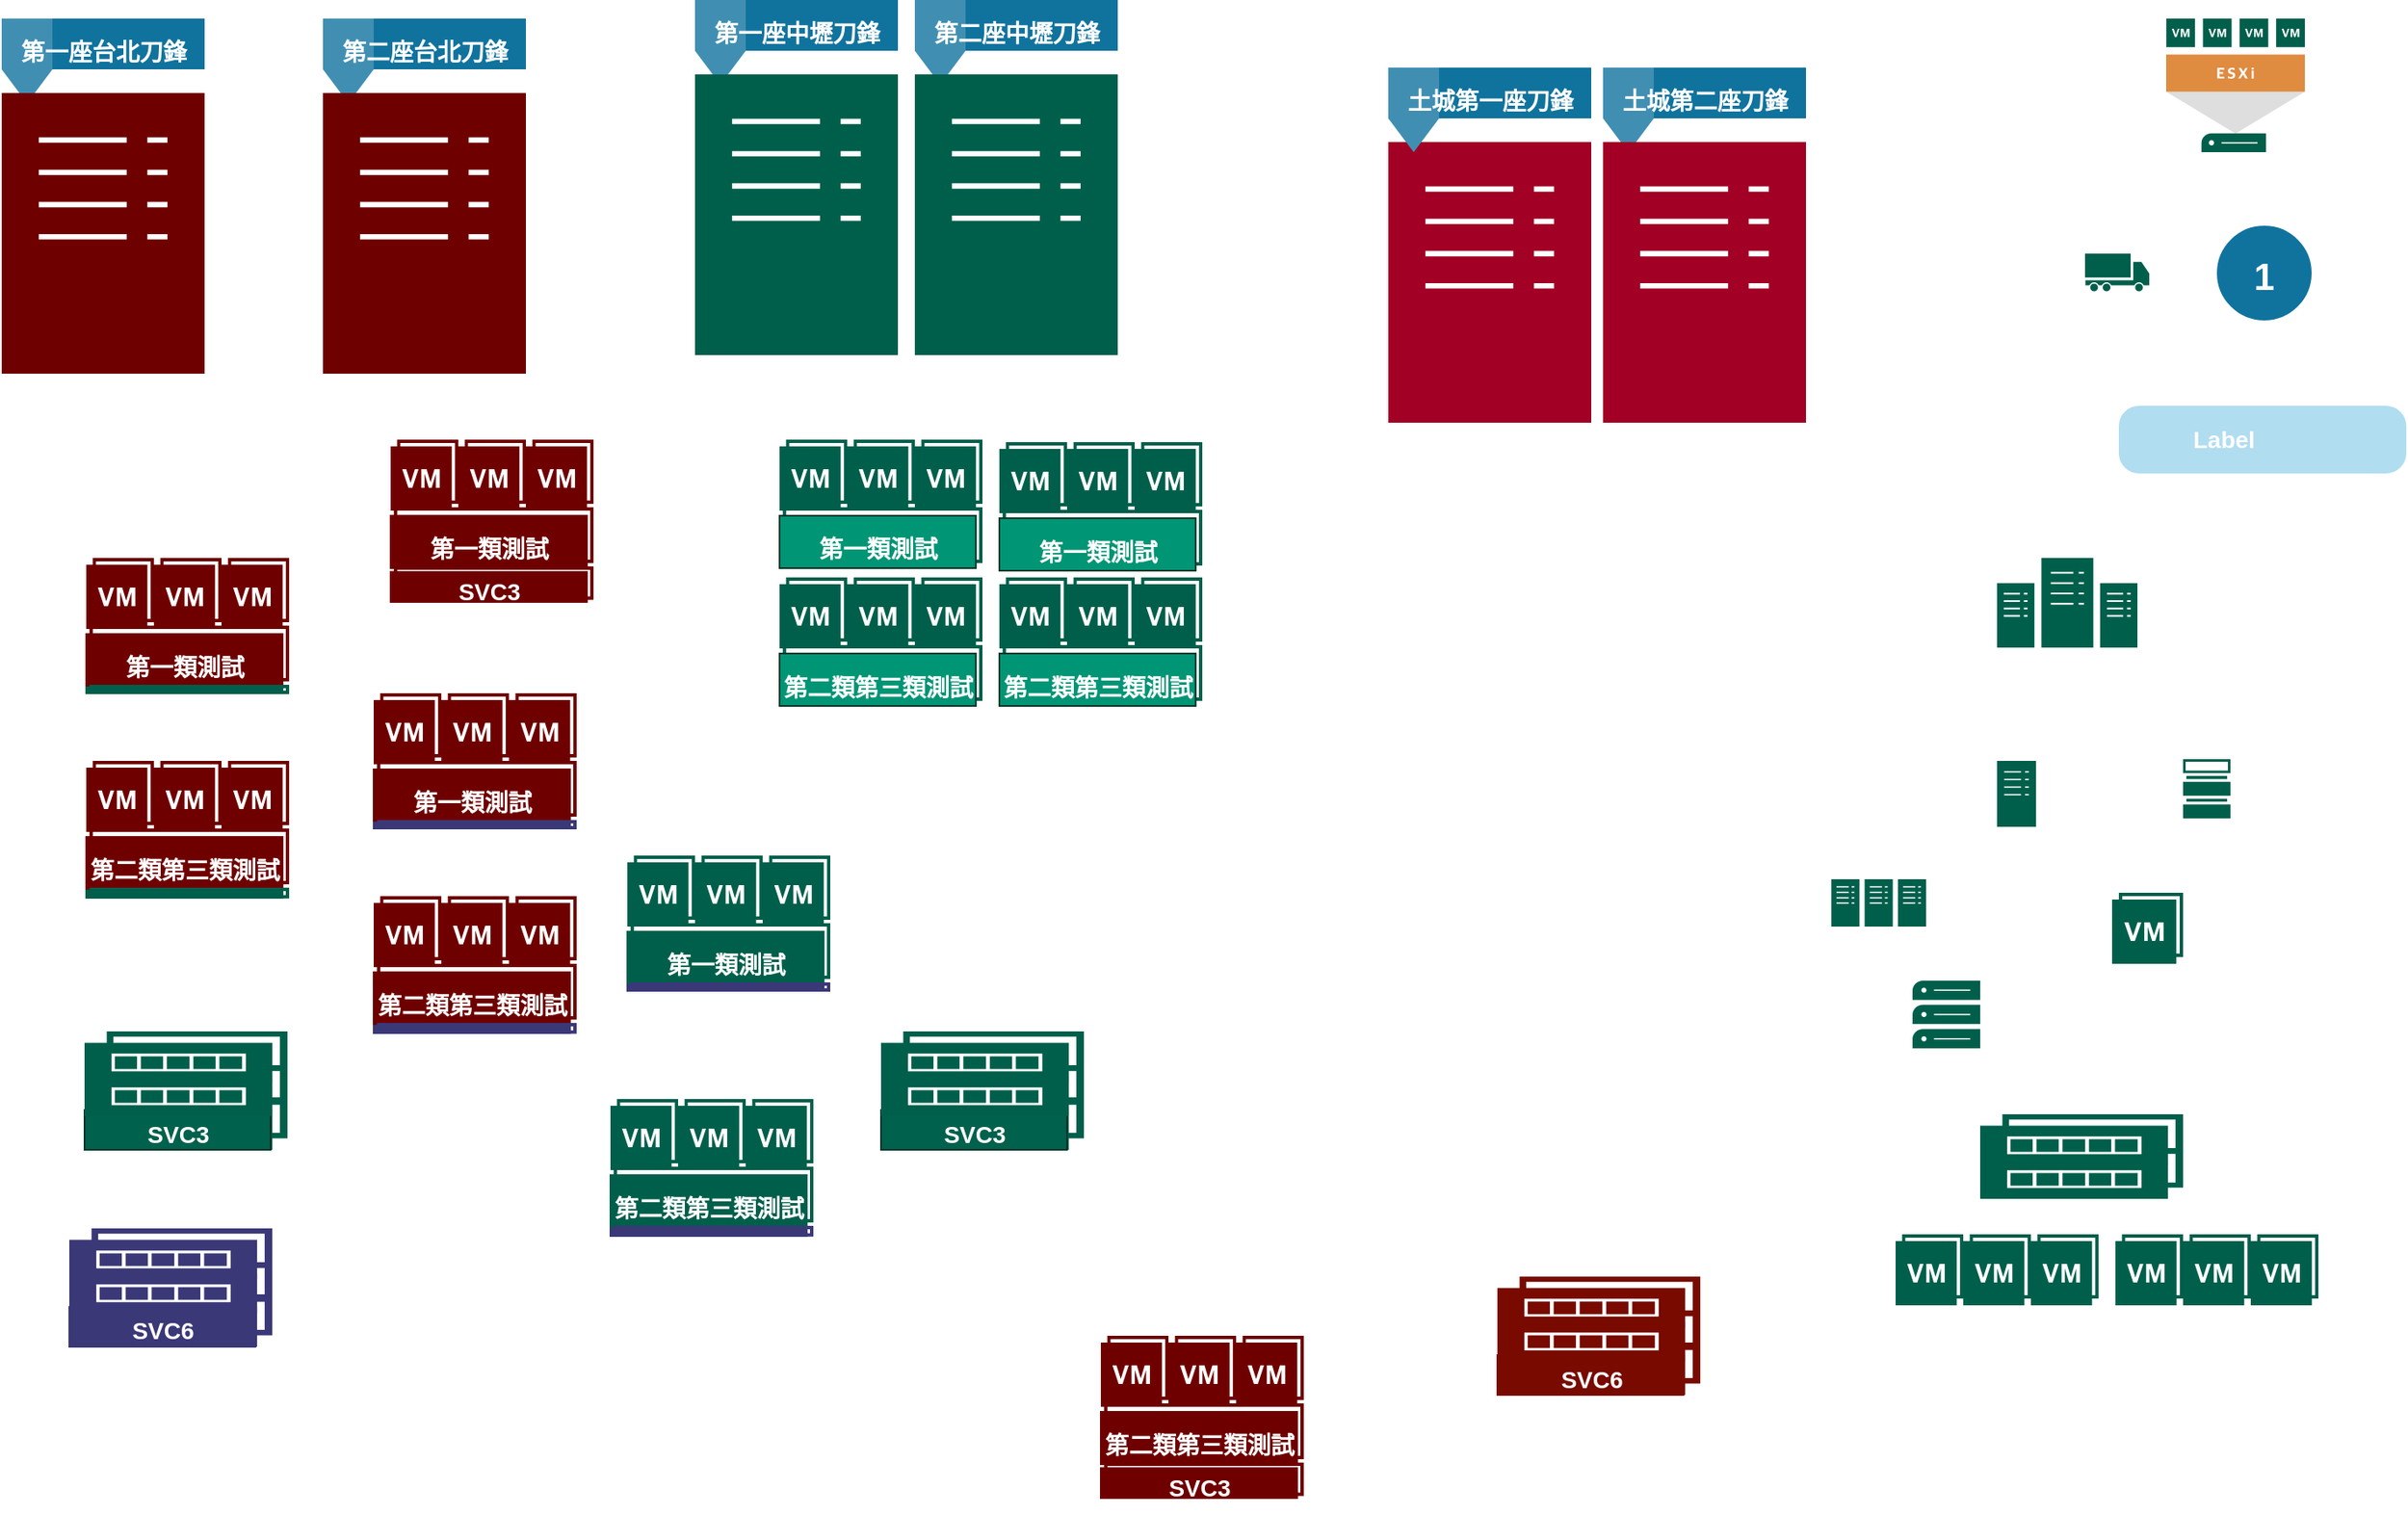 <mxfile version="20.8.3" type="github" pages="2">
  <diagram name="Source" id="197159a0-c6a4-9194-75a8-e4174976684c">
    <mxGraphModel dx="1632" dy="936" grid="1" gridSize="10" guides="1" tooltips="1" connect="1" arrows="1" fold="1" page="1" pageScale="1.5" pageWidth="1169" pageHeight="826" background="none" math="0" shadow="0">
      <root>
        <mxCell id="0" style=";html=1;" />
        <mxCell id="1" style=";html=1;" parent="0" />
        <mxCell id="K1tRB7-W2vUKsGSA8-Zj-12" value="" style="sketch=0;pointerEvents=1;shadow=0;dashed=0;html=1;strokeColor=none;fillColor=#005F4B;labelPosition=center;verticalLabelPosition=bottom;verticalAlign=top;align=center;outlineConnect=0;shape=mxgraph.veeam2.datacenter;" parent="1" vertex="1">
          <mxGeometry x="1240" y="350" width="83" height="53" as="geometry" />
        </mxCell>
        <mxCell id="K1tRB7-W2vUKsGSA8-Zj-13" value="" style="sketch=0;pointerEvents=1;shadow=0;dashed=0;html=1;strokeColor=none;fillColor=#005F4B;labelPosition=center;verticalLabelPosition=bottom;verticalAlign=top;align=center;outlineConnect=0;shape=mxgraph.veeam2.datastore_66_full;" parent="1" vertex="1">
          <mxGeometry x="1350" y="469" width="28.0" height="35" as="geometry" />
        </mxCell>
        <mxCell id="K1tRB7-W2vUKsGSA8-Zj-15" value="第一座台北刀鋒" style="html=1;shape=mxgraph.infographic.flag;dx=30;dy=20;fillColor=#10739E;strokeColor=none;align=center;verticalAlign=top;fontColor=#ffffff;fontSize=14;fontStyle=1;shadow=0;spacingTop=5;" parent="1" vertex="1">
          <mxGeometry x="60" y="31" width="120" height="50" as="geometry" />
        </mxCell>
        <mxCell id="K1tRB7-W2vUKsGSA8-Zj-16" value="Label" style="shape=rect;rounded=1;whiteSpace=wrap;html=1;shadow=0;strokeColor=none;fillColor=#B1DDF0;arcSize=30;fontSize=14;spacingLeft=42;fontStyle=1;fontColor=#FFFFFF;align=left;" parent="1" vertex="1">
          <mxGeometry x="1312" y="260" width="170" height="40" as="geometry" />
        </mxCell>
        <mxCell id="K1tRB7-W2vUKsGSA8-Zj-17" value="1" style="shape=ellipse;perimeter=ellipsePerimeter;fontSize=22;fontStyle=1;shadow=0;strokeColor=#ffffff;fillColor=#10739E;strokeWidth=4;fontColor=#ffffff;align=center;" parent="1" vertex="1">
          <mxGeometry x="1368" y="151.5" width="60" height="60" as="geometry" />
        </mxCell>
        <mxCell id="K1tRB7-W2vUKsGSA8-Zj-18" value="" style="sketch=0;pointerEvents=1;shadow=0;dashed=0;html=1;strokeColor=none;fillColor=#005F4B;labelPosition=center;verticalLabelPosition=bottom;verticalAlign=top;align=center;outlineConnect=0;shape=mxgraph.veeam2.transport;" parent="1" vertex="1">
          <mxGeometry x="1292" y="170" width="38" height="23" as="geometry" />
        </mxCell>
        <mxCell id="yUQ04PIXcJd15L_iZT2i-1" value="" style="sketch=0;pointerEvents=1;shadow=0;dashed=0;html=1;strokeColor=#6F0000;fillColor=#6F0000;labelPosition=center;verticalLabelPosition=bottom;verticalAlign=top;align=center;outlineConnect=0;shape=mxgraph.veeam2.server;fontColor=#ffffff;" parent="1" vertex="1">
          <mxGeometry x="60" y="75" width="120" height="166" as="geometry" />
        </mxCell>
        <mxCell id="yUQ04PIXcJd15L_iZT2i-2" value="" style="sketch=0;pointerEvents=1;shadow=0;dashed=0;html=1;strokeColor=none;fillColor=#005F4B;labelPosition=center;verticalLabelPosition=bottom;verticalAlign=top;align=center;outlineConnect=0;shape=mxgraph.veeam2.esxi_host;" parent="1" vertex="1">
          <mxGeometry x="1340" y="31" width="82" height="79" as="geometry" />
        </mxCell>
        <mxCell id="yUQ04PIXcJd15L_iZT2i-6" value="第一座中壢刀鋒" style="html=1;shape=mxgraph.infographic.flag;dx=30;dy=20;fillColor=#10739E;strokeColor=none;align=center;verticalAlign=top;fontColor=#ffffff;fontSize=14;fontStyle=1;shadow=0;spacingTop=5;" parent="1" vertex="1">
          <mxGeometry x="470" y="20" width="120" height="50" as="geometry" />
        </mxCell>
        <mxCell id="yUQ04PIXcJd15L_iZT2i-7" value="" style="sketch=0;pointerEvents=1;shadow=0;dashed=0;html=1;strokeColor=none;fillColor=#005F4B;labelPosition=center;verticalLabelPosition=bottom;verticalAlign=top;align=center;outlineConnect=0;shape=mxgraph.veeam2.server;" parent="1" vertex="1">
          <mxGeometry x="470" y="64" width="120" height="166" as="geometry" />
        </mxCell>
        <mxCell id="yUQ04PIXcJd15L_iZT2i-8" value="第二座台北刀鋒" style="html=1;shape=mxgraph.infographic.flag;dx=30;dy=20;fillColor=#10739E;strokeColor=none;align=center;verticalAlign=top;fontColor=#ffffff;fontSize=14;fontStyle=1;shadow=0;spacingTop=5;" parent="1" vertex="1">
          <mxGeometry x="250" y="31" width="120" height="50" as="geometry" />
        </mxCell>
        <mxCell id="yUQ04PIXcJd15L_iZT2i-9" value="" style="sketch=0;pointerEvents=1;shadow=0;dashed=0;html=1;strokeColor=#6D1F00;fillColor=#6F0000;labelPosition=center;verticalLabelPosition=bottom;verticalAlign=top;align=center;outlineConnect=0;shape=mxgraph.veeam2.server;fontColor=#ffffff;" parent="1" vertex="1">
          <mxGeometry x="250" y="75" width="120" height="166" as="geometry" />
        </mxCell>
        <mxCell id="yUQ04PIXcJd15L_iZT2i-10" value="第二座中壢刀鋒" style="html=1;shape=mxgraph.infographic.flag;dx=30;dy=20;fillColor=#10739E;strokeColor=none;align=center;verticalAlign=top;fontColor=#ffffff;fontSize=14;fontStyle=1;shadow=0;spacingTop=5;" parent="1" vertex="1">
          <mxGeometry x="600" y="20" width="120" height="50" as="geometry" />
        </mxCell>
        <mxCell id="yUQ04PIXcJd15L_iZT2i-11" value="" style="sketch=0;pointerEvents=1;shadow=0;dashed=0;html=1;strokeColor=none;fillColor=#005F4B;labelPosition=center;verticalLabelPosition=bottom;verticalAlign=top;align=center;outlineConnect=0;shape=mxgraph.veeam2.server;" parent="1" vertex="1">
          <mxGeometry x="600" y="64" width="120" height="166" as="geometry" />
        </mxCell>
        <mxCell id="yUQ04PIXcJd15L_iZT2i-13" value="" style="sketch=0;pointerEvents=1;shadow=0;dashed=0;html=1;strokeColor=#6F0000;fillColor=#a20025;labelPosition=center;verticalLabelPosition=bottom;verticalAlign=top;align=center;outlineConnect=0;shape=mxgraph.veeam2.server;fontColor=#ffffff;" parent="1" vertex="1">
          <mxGeometry x="880" y="104" width="120" height="166" as="geometry" />
        </mxCell>
        <mxCell id="yUQ04PIXcJd15L_iZT2i-14" value="土城第二座刀鋒" style="html=1;shape=mxgraph.infographic.flag;dx=30;dy=20;fillColor=#10739E;strokeColor=none;align=center;verticalAlign=top;fontColor=#ffffff;fontSize=14;fontStyle=1;shadow=0;spacingTop=5;" parent="1" vertex="1">
          <mxGeometry x="1007" y="60" width="120" height="50" as="geometry" />
        </mxCell>
        <mxCell id="yUQ04PIXcJd15L_iZT2i-15" value="" style="sketch=0;pointerEvents=1;shadow=0;dashed=0;html=1;strokeColor=#6D1F00;fillColor=#A20025;labelPosition=center;verticalLabelPosition=bottom;verticalAlign=top;align=center;outlineConnect=0;shape=mxgraph.veeam2.server;fontColor=#ffffff;" parent="1" vertex="1">
          <mxGeometry x="1007" y="104" width="120" height="166" as="geometry" />
        </mxCell>
        <mxCell id="yUQ04PIXcJd15L_iZT2i-23" value="" style="group" parent="1" vertex="1" connectable="0">
          <mxGeometry x="1180" y="750" width="120" height="42" as="geometry" />
        </mxCell>
        <mxCell id="yUQ04PIXcJd15L_iZT2i-24" value="" style="sketch=0;pointerEvents=1;shadow=0;dashed=0;html=1;strokeColor=none;fillColor=#005F4B;labelPosition=center;verticalLabelPosition=bottom;verticalAlign=top;align=center;outlineConnect=0;shape=mxgraph.veeam2.vm_with_a_snapshot;" parent="yUQ04PIXcJd15L_iZT2i-23" vertex="1">
          <mxGeometry x="80" width="40" height="42" as="geometry" />
        </mxCell>
        <mxCell id="yUQ04PIXcJd15L_iZT2i-25" value="" style="sketch=0;pointerEvents=1;shadow=0;dashed=0;html=1;strokeColor=none;fillColor=#005F4B;labelPosition=center;verticalLabelPosition=bottom;verticalAlign=top;align=center;outlineConnect=0;shape=mxgraph.veeam2.vm_with_a_snapshot;" parent="yUQ04PIXcJd15L_iZT2i-23" vertex="1">
          <mxGeometry x="40" width="40" height="42" as="geometry" />
        </mxCell>
        <mxCell id="yUQ04PIXcJd15L_iZT2i-26" value="" style="sketch=0;pointerEvents=1;shadow=0;dashed=0;html=1;strokeColor=none;fillColor=#005F4B;labelPosition=center;verticalLabelPosition=bottom;verticalAlign=top;align=center;outlineConnect=0;shape=mxgraph.veeam2.vm_with_a_snapshot;" parent="yUQ04PIXcJd15L_iZT2i-23" vertex="1">
          <mxGeometry width="40" height="42" as="geometry" />
        </mxCell>
        <mxCell id="yUQ04PIXcJd15L_iZT2i-27" value="" style="group" parent="1" vertex="1" connectable="0">
          <mxGeometry x="1310" y="750" width="120" height="42" as="geometry" />
        </mxCell>
        <mxCell id="yUQ04PIXcJd15L_iZT2i-28" value="" style="sketch=0;pointerEvents=1;shadow=0;dashed=0;html=1;strokeColor=none;fillColor=#005F4B;labelPosition=center;verticalLabelPosition=bottom;verticalAlign=top;align=center;outlineConnect=0;shape=mxgraph.veeam2.vm_with_a_snapshot;" parent="yUQ04PIXcJd15L_iZT2i-27" vertex="1">
          <mxGeometry x="80" width="40" height="42" as="geometry" />
        </mxCell>
        <mxCell id="yUQ04PIXcJd15L_iZT2i-29" value="" style="sketch=0;pointerEvents=1;shadow=0;dashed=0;html=1;strokeColor=none;fillColor=#005F4B;labelPosition=center;verticalLabelPosition=bottom;verticalAlign=top;align=center;outlineConnect=0;shape=mxgraph.veeam2.vm_with_a_snapshot;" parent="yUQ04PIXcJd15L_iZT2i-27" vertex="1">
          <mxGeometry x="40" width="40" height="42" as="geometry" />
        </mxCell>
        <mxCell id="yUQ04PIXcJd15L_iZT2i-30" value="" style="sketch=0;pointerEvents=1;shadow=0;dashed=0;html=1;strokeColor=none;fillColor=#005F4B;labelPosition=center;verticalLabelPosition=bottom;verticalAlign=top;align=center;outlineConnect=0;shape=mxgraph.veeam2.vm_with_a_snapshot;" parent="yUQ04PIXcJd15L_iZT2i-27" vertex="1">
          <mxGeometry width="40" height="42" as="geometry" />
        </mxCell>
        <mxCell id="yUQ04PIXcJd15L_iZT2i-40" value="" style="sketch=0;pointerEvents=1;shadow=0;dashed=0;html=1;strokeColor=none;fillColor=#005F4B;labelPosition=center;verticalLabelPosition=bottom;verticalAlign=top;align=center;outlineConnect=0;shape=mxgraph.veeam2.server_stack;" parent="1" vertex="1">
          <mxGeometry x="1190" y="600" width="40" height="40" as="geometry" />
        </mxCell>
        <mxCell id="yUQ04PIXcJd15L_iZT2i-41" value="" style="sketch=0;pointerEvents=1;shadow=0;dashed=0;html=1;strokeColor=none;fillColor=#005F4B;labelPosition=center;verticalLabelPosition=bottom;verticalAlign=top;align=center;outlineConnect=0;shape=mxgraph.veeam2.server;" parent="1" vertex="1">
          <mxGeometry x="1240" y="470" width="23" height="39" as="geometry" />
        </mxCell>
        <mxCell id="yUQ04PIXcJd15L_iZT2i-42" value="" style="sketch=0;pointerEvents=1;shadow=0;dashed=0;html=1;strokeColor=none;fillColor=#005F4B;labelPosition=center;verticalLabelPosition=bottom;verticalAlign=top;align=center;outlineConnect=0;shape=mxgraph.veeam2.server_cluster;" parent="1" vertex="1">
          <mxGeometry x="1142" y="540" width="56.0" height="28.0" as="geometry" />
        </mxCell>
        <mxCell id="bWpF_yvZzBDOlQR7NDEe-1" value="土城第一座刀鋒" style="html=1;shape=mxgraph.infographic.flag;dx=30;dy=20;fillColor=#10739E;strokeColor=none;align=center;verticalAlign=top;fontColor=#ffffff;fontSize=14;fontStyle=1;shadow=0;spacingTop=5;" parent="1" vertex="1">
          <mxGeometry x="880" y="60" width="120" height="50" as="geometry" />
        </mxCell>
        <mxCell id="bWpF_yvZzBDOlQR7NDEe-8" value="" style="sketch=0;pointerEvents=1;shadow=0;dashed=0;html=1;strokeColor=none;fillColor=#005F4B;labelPosition=center;verticalLabelPosition=bottom;verticalAlign=top;align=center;outlineConnect=0;shape=mxgraph.veeam2.vm_with_a_snapshot;" parent="1" vertex="1">
          <mxGeometry x="1308" y="548" width="42" height="42" as="geometry" />
        </mxCell>
        <mxCell id="bWpF_yvZzBDOlQR7NDEe-58" value="" style="group;fillColor=none;fillStyle=auto;strokeColor=none;" parent="1" vertex="1" connectable="0">
          <mxGeometry x="109" y="630" width="120" height="87" as="geometry" />
        </mxCell>
        <mxCell id="bWpF_yvZzBDOlQR7NDEe-90" value="" style="group" parent="bWpF_yvZzBDOlQR7NDEe-58" vertex="1" connectable="0">
          <mxGeometry width="120" height="70" as="geometry" />
        </mxCell>
        <mxCell id="bWpF_yvZzBDOlQR7NDEe-89" value="" style="group" parent="bWpF_yvZzBDOlQR7NDEe-90" vertex="1" connectable="0">
          <mxGeometry y="39" width="120" height="31" as="geometry" />
        </mxCell>
        <mxCell id="bWpF_yvZzBDOlQR7NDEe-87" value="" style="sketch=0;pointerEvents=1;shadow=0;dashed=0;html=1;strokeColor=none;fillColor=#005F4B;labelPosition=center;verticalLabelPosition=bottom;verticalAlign=top;align=center;outlineConnect=0;shape=mxgraph.veeam2.data_volume_with_snapshot;strokeWidth=2;" parent="bWpF_yvZzBDOlQR7NDEe-89" vertex="1">
          <mxGeometry width="120" height="31" as="geometry" />
        </mxCell>
        <mxCell id="bWpF_yvZzBDOlQR7NDEe-80" value="SVC3&lt;br&gt;" style="html=1;shape=mxgraph.infographic.barCallout;dx=105.55;dy=0;fillColor=#00614C;strokeColor=#00362A;align=center;verticalAlign=middle;fontColor=#ffffff;fontSize=14;fontStyle=1;shadow=0;spacingTop=5;" parent="bWpF_yvZzBDOlQR7NDEe-89" vertex="1">
          <mxGeometry y="7.561" width="110" height="23.439" as="geometry" />
        </mxCell>
        <mxCell id="bWpF_yvZzBDOlQR7NDEe-57" value="" style="sketch=0;pointerEvents=1;shadow=0;dashed=0;html=1;strokeColor=none;fillColor=#005F4B;labelPosition=center;verticalLabelPosition=bottom;verticalAlign=top;align=center;outlineConnect=0;shape=mxgraph.veeam2.data_volume_with_snapshot;strokeWidth=2;" parent="bWpF_yvZzBDOlQR7NDEe-90" vertex="1">
          <mxGeometry y="20" width="120" height="30" as="geometry" />
        </mxCell>
        <mxCell id="bWpF_yvZzBDOlQR7NDEe-54" value="&lt;span style=&quot;color: rgba(0, 0, 0, 0); font-family: monospace; font-size: 0px; text-align: start;&quot;&gt;%3CmxGraphModel%3E%3Croot%3E%3CmxCell%20id%3D%220%22%2F%3E%3CmxCell%20id%3D%221%22%20parent%3D%220%22%2F%3E%3CmxCell%20id%3D%222%22%20value%3D%22%22%20style%3D%22group%22%20vertex%3D%221%22%20connectable%3D%220%22%20parent%3D%221%22%3E%3CmxGeometry%20x%3D%22220%22%20y%3D%22560%22%20width%3D%22120%22%20height%3D%2250%22%20as%3D%22geometry%22%2F%3E%3C%2FmxCell%3E%3CmxCell%20id%3D%223%22%20value%3D%22%22%20style%3D%22sketch%3D0%3BpointerEvents%3D1%3Bshadow%3D0%3Bdashed%3D0%3Bhtml%3D1%3BstrokeColor%3Dnone%3BfillColor%3D%23005F4B%3BlabelPosition%3Dcenter%3BverticalLabelPosition%3Dbottom%3BverticalAlign%3Dtop%3Balign%3Dcenter%3BoutlineConnect%3D0%3Bshape%3Dmxgraph.veeam2.data_volume_with_snapshot%3BstrokeWidth%3D2%3B%22%20vertex%3D%221%22%20parent%3D%222%22%3E%3CmxGeometry%20y%3D%2220%22%20width%3D%22120%22%20height%3D%2230%22%20as%3D%22geometry%22%2F%3E%3C%2FmxCell%3E%3CmxCell%20id%3D%224%22%20value%3D%22%22%20style%3D%22sketch%3D0%3BpointerEvents%3D1%3Bshadow%3D0%3Bdashed%3D0%3Bhtml%3D1%3BstrokeColor%3Dnone%3BfillColor%3D%23005F4B%3BlabelPosition%3Dcenter%3BverticalLabelPosition%3Dbottom%3BverticalAlign%3Dtop%3Balign%3Dcenter%3BoutlineConnect%3D0%3Bshape%3Dmxgraph.veeam2.data_volume_with_snapshot%3BstrokeWidth%3D2%3B%22%20vertex%3D%221%22%20parent%3D%222%22%3E%3CmxGeometry%20width%3D%22120%22%20height%3D%2230%22%20as%3D%22geometry%22%2F%3E%3C%2FmxCell%3E%3C%2Froot%3E%3C%2FmxGraphModel%3E&lt;/span&gt;" style="sketch=0;pointerEvents=1;shadow=0;dashed=0;html=1;strokeColor=none;fillColor=#005F4B;labelPosition=center;verticalLabelPosition=bottom;verticalAlign=top;align=center;outlineConnect=0;shape=mxgraph.veeam2.data_volume_with_snapshot;strokeWidth=2;" parent="bWpF_yvZzBDOlQR7NDEe-90" vertex="1">
          <mxGeometry width="120" height="30" as="geometry" />
        </mxCell>
        <mxCell id="bWpF_yvZzBDOlQR7NDEe-65" value="" style="group" parent="1" vertex="1" connectable="0">
          <mxGeometry x="1230" y="679" width="120" height="50" as="geometry" />
        </mxCell>
        <mxCell id="bWpF_yvZzBDOlQR7NDEe-66" value="" style="sketch=0;pointerEvents=1;shadow=0;dashed=0;html=1;strokeColor=none;fillColor=#005F4B;labelPosition=center;verticalLabelPosition=bottom;verticalAlign=top;align=center;outlineConnect=0;shape=mxgraph.veeam2.data_volume_with_snapshot;strokeWidth=2;" parent="bWpF_yvZzBDOlQR7NDEe-65" vertex="1">
          <mxGeometry y="20" width="120" height="30" as="geometry" />
        </mxCell>
        <mxCell id="bWpF_yvZzBDOlQR7NDEe-67" value="" style="sketch=0;pointerEvents=1;shadow=0;dashed=0;html=1;strokeColor=none;fillColor=#005F4B;labelPosition=center;verticalLabelPosition=bottom;verticalAlign=top;align=center;outlineConnect=0;shape=mxgraph.veeam2.data_volume_with_snapshot;strokeWidth=2;" parent="bWpF_yvZzBDOlQR7NDEe-65" vertex="1">
          <mxGeometry width="120" height="30" as="geometry" />
        </mxCell>
        <mxCell id="bWpF_yvZzBDOlQR7NDEe-91" value="" style="group;fillColor=none;fillStyle=auto;strokeColor=none;" parent="1" vertex="1" connectable="0">
          <mxGeometry x="580" y="630" width="120" height="87" as="geometry" />
        </mxCell>
        <mxCell id="bWpF_yvZzBDOlQR7NDEe-92" value="" style="group" parent="bWpF_yvZzBDOlQR7NDEe-91" vertex="1" connectable="0">
          <mxGeometry width="120" height="70" as="geometry" />
        </mxCell>
        <mxCell id="bWpF_yvZzBDOlQR7NDEe-93" value="" style="group" parent="bWpF_yvZzBDOlQR7NDEe-92" vertex="1" connectable="0">
          <mxGeometry y="39" width="120" height="31" as="geometry" />
        </mxCell>
        <mxCell id="bWpF_yvZzBDOlQR7NDEe-94" value="" style="sketch=0;pointerEvents=1;shadow=0;dashed=0;html=1;strokeColor=none;fillColor=#005F4B;labelPosition=center;verticalLabelPosition=bottom;verticalAlign=top;align=center;outlineConnect=0;shape=mxgraph.veeam2.data_volume_with_snapshot;strokeWidth=2;" parent="bWpF_yvZzBDOlQR7NDEe-93" vertex="1">
          <mxGeometry width="120" height="31" as="geometry" />
        </mxCell>
        <mxCell id="bWpF_yvZzBDOlQR7NDEe-95" value="SVC3&lt;br&gt;" style="html=1;shape=mxgraph.infographic.barCallout;dx=105.55;dy=0;fillColor=#00614C;strokeColor=#00362A;align=center;verticalAlign=middle;fontColor=#ffffff;fontSize=14;fontStyle=1;shadow=0;spacingTop=5;" parent="bWpF_yvZzBDOlQR7NDEe-93" vertex="1">
          <mxGeometry y="7.561" width="110" height="23.439" as="geometry" />
        </mxCell>
        <mxCell id="bWpF_yvZzBDOlQR7NDEe-96" value="" style="sketch=0;pointerEvents=1;shadow=0;dashed=0;html=1;strokeColor=none;fillColor=#005F4B;labelPosition=center;verticalLabelPosition=bottom;verticalAlign=top;align=center;outlineConnect=0;shape=mxgraph.veeam2.data_volume_with_snapshot;strokeWidth=2;" parent="bWpF_yvZzBDOlQR7NDEe-92" vertex="1">
          <mxGeometry y="20" width="120" height="30" as="geometry" />
        </mxCell>
        <mxCell id="bWpF_yvZzBDOlQR7NDEe-97" value="&lt;span style=&quot;color: rgba(0, 0, 0, 0); font-family: monospace; font-size: 0px; text-align: start;&quot;&gt;%3CmxGraphModel%3E%3Croot%3E%3CmxCell%20id%3D%220%22%2F%3E%3CmxCell%20id%3D%221%22%20parent%3D%220%22%2F%3E%3CmxCell%20id%3D%222%22%20value%3D%22%22%20style%3D%22group%22%20vertex%3D%221%22%20connectable%3D%220%22%20parent%3D%221%22%3E%3CmxGeometry%20x%3D%22220%22%20y%3D%22560%22%20width%3D%22120%22%20height%3D%2250%22%20as%3D%22geometry%22%2F%3E%3C%2FmxCell%3E%3CmxCell%20id%3D%223%22%20value%3D%22%22%20style%3D%22sketch%3D0%3BpointerEvents%3D1%3Bshadow%3D0%3Bdashed%3D0%3Bhtml%3D1%3BstrokeColor%3Dnone%3BfillColor%3D%23005F4B%3BlabelPosition%3Dcenter%3BverticalLabelPosition%3Dbottom%3BverticalAlign%3Dtop%3Balign%3Dcenter%3BoutlineConnect%3D0%3Bshape%3Dmxgraph.veeam2.data_volume_with_snapshot%3BstrokeWidth%3D2%3B%22%20vertex%3D%221%22%20parent%3D%222%22%3E%3CmxGeometry%20y%3D%2220%22%20width%3D%22120%22%20height%3D%2230%22%20as%3D%22geometry%22%2F%3E%3C%2FmxCell%3E%3CmxCell%20id%3D%224%22%20value%3D%22%22%20style%3D%22sketch%3D0%3BpointerEvents%3D1%3Bshadow%3D0%3Bdashed%3D0%3Bhtml%3D1%3BstrokeColor%3Dnone%3BfillColor%3D%23005F4B%3BlabelPosition%3Dcenter%3BverticalLabelPosition%3Dbottom%3BverticalAlign%3Dtop%3Balign%3Dcenter%3BoutlineConnect%3D0%3Bshape%3Dmxgraph.veeam2.data_volume_with_snapshot%3BstrokeWidth%3D2%3B%22%20vertex%3D%221%22%20parent%3D%222%22%3E%3CmxGeometry%20width%3D%22120%22%20height%3D%2230%22%20as%3D%22geometry%22%2F%3E%3C%2FmxCell%3E%3C%2Froot%3E%3C%2FmxGraphModel%3E&lt;/span&gt;" style="sketch=0;pointerEvents=1;shadow=0;dashed=0;html=1;strokeColor=none;fillColor=#005F4B;labelPosition=center;verticalLabelPosition=bottom;verticalAlign=top;align=center;outlineConnect=0;shape=mxgraph.veeam2.data_volume_with_snapshot;strokeWidth=2;" parent="bWpF_yvZzBDOlQR7NDEe-92" vertex="1">
          <mxGeometry width="120" height="30" as="geometry" />
        </mxCell>
        <mxCell id="bWpF_yvZzBDOlQR7NDEe-98" value="v" style="group;fillColor=none;fillStyle=auto;strokeColor=none;" parent="1" vertex="1" connectable="0">
          <mxGeometry x="99" y="746.5" width="120" height="87" as="geometry" />
        </mxCell>
        <mxCell id="bWpF_yvZzBDOlQR7NDEe-99" value="" style="group" parent="bWpF_yvZzBDOlQR7NDEe-98" vertex="1" connectable="0">
          <mxGeometry x="1" width="120" height="70" as="geometry" />
        </mxCell>
        <mxCell id="bWpF_yvZzBDOlQR7NDEe-100" value="" style="group" parent="bWpF_yvZzBDOlQR7NDEe-99" vertex="1" connectable="0">
          <mxGeometry y="39" width="120" height="31" as="geometry" />
        </mxCell>
        <mxCell id="bWpF_yvZzBDOlQR7NDEe-101" value="" style="sketch=0;pointerEvents=1;shadow=0;dashed=0;html=1;strokeColor=none;fillColor=#3B3878;labelPosition=center;verticalLabelPosition=bottom;verticalAlign=top;align=center;outlineConnect=0;shape=mxgraph.veeam2.data_volume_with_snapshot;strokeWidth=2;" parent="bWpF_yvZzBDOlQR7NDEe-100" vertex="1">
          <mxGeometry width="120" height="31" as="geometry" />
        </mxCell>
        <mxCell id="bWpF_yvZzBDOlQR7NDEe-102" value="SVC6" style="html=1;shape=mxgraph.infographic.barCallout;dx=105.55;dy=0;fillColor=#3B3878;strokeColor=#3B3878;align=center;verticalAlign=middle;fontColor=#ffffff;fontSize=14;fontStyle=1;shadow=0;spacingTop=5;" parent="bWpF_yvZzBDOlQR7NDEe-100" vertex="1">
          <mxGeometry y="7.561" width="110" height="23.439" as="geometry" />
        </mxCell>
        <mxCell id="bWpF_yvZzBDOlQR7NDEe-103" value="" style="sketch=0;pointerEvents=1;shadow=0;dashed=0;html=1;strokeColor=none;fillColor=#3B3878;labelPosition=center;verticalLabelPosition=bottom;verticalAlign=top;align=center;outlineConnect=0;shape=mxgraph.veeam2.data_volume_with_snapshot;strokeWidth=2;" parent="bWpF_yvZzBDOlQR7NDEe-99" vertex="1">
          <mxGeometry y="20" width="120" height="30" as="geometry" />
        </mxCell>
        <mxCell id="bWpF_yvZzBDOlQR7NDEe-104" value="&lt;span style=&quot;color: rgba(0, 0, 0, 0); font-family: monospace; font-size: 0px; text-align: start;&quot;&gt;%3CmxGraphModel%3E%3Croot%3E%3CmxCell%20id%3D%220%22%2F%3E%3CmxCell%20id%3D%221%22%20parent%3D%220%22%2F%3E%3CmxCell%20id%3D%222%22%20value%3D%22%22%20style%3D%22group%22%20vertex%3D%221%22%20connectable%3D%220%22%20parent%3D%221%22%3E%3CmxGeometry%20x%3D%22220%22%20y%3D%22560%22%20width%3D%22120%22%20height%3D%2250%22%20as%3D%22geometry%22%2F%3E%3C%2FmxCell%3E%3CmxCell%20id%3D%223%22%20value%3D%22%22%20style%3D%22sketch%3D0%3BpointerEvents%3D1%3Bshadow%3D0%3Bdashed%3D0%3Bhtml%3D1%3BstrokeColor%3Dnone%3BfillColor%3D%23005F4B%3BlabelPosition%3Dcenter%3BverticalLabelPosition%3Dbottom%3BverticalAlign%3Dtop%3Balign%3Dcenter%3BoutlineConnect%3D0%3Bshape%3Dmxgraph.veeam2.data_volume_with_snapshot%3BstrokeWidth%3D2%3B%22%20vertex%3D%221%22%20parent%3D%222%22%3E%3CmxGeometry%20y%3D%2220%22%20width%3D%22120%22%20height%3D%2230%22%20as%3D%22geometry%22%2F%3E%3C%2FmxCell%3E%3CmxCell%20id%3D%224%22%20value%3D%22%22%20style%3D%22sketch%3D0%3BpointerEvents%3D1%3Bshadow%3D0%3Bdashed%3D0%3Bhtml%3D1%3BstrokeColor%3Dnone%3BfillColor%3D%23005F4B%3BlabelPosition%3Dcenter%3BverticalLabelPosition%3Dbottom%3BverticalAlign%3Dtop%3Balign%3Dcenter%3BoutlineConnect%3D0%3Bshape%3Dmxgraph.veeam2.data_volume_with_snapshot%3BstrokeWidth%3D2%3B%22%20vertex%3D%221%22%20parent%3D%222%22%3E%3CmxGeometry%20width%3D%22120%22%20height%3D%2230%22%20as%3D%22geometry%22%2F%3E%3C%2FmxCell%3E%3C%2Froot%3E%3C%2FmxGraphModel%3E&lt;/span&gt;" style="sketch=0;pointerEvents=1;shadow=0;dashed=0;html=1;strokeColor=none;fillColor=#3B3878;labelPosition=center;verticalLabelPosition=bottom;verticalAlign=top;align=center;outlineConnect=0;shape=mxgraph.veeam2.data_volume_with_snapshot;strokeWidth=2;" parent="bWpF_yvZzBDOlQR7NDEe-99" vertex="1">
          <mxGeometry width="120" height="30" as="geometry" />
        </mxCell>
        <mxCell id="cVu7PcEsQeXlVnB6uL41-1" value="" style="group" parent="1" vertex="1" connectable="0">
          <mxGeometry x="520" y="280" width="120" height="76" as="geometry" />
        </mxCell>
        <mxCell id="cVu7PcEsQeXlVnB6uL41-2" value="" style="group" parent="cVu7PcEsQeXlVnB6uL41-1" vertex="1" connectable="0">
          <mxGeometry y="41" width="119" height="35" as="geometry" />
        </mxCell>
        <mxCell id="cVu7PcEsQeXlVnB6uL41-3" value="第一類" style="html=1;shape=mxgraph.infographic.barCallout;dx=105.55;dy=0;fillColor=#FFFFFF;strokeColor=#00614C;align=center;verticalAlign=top;fontColor=#ffffff;fontSize=14;fontStyle=1;shadow=0;spacingTop=5;strokeWidth=2;" parent="cVu7PcEsQeXlVnB6uL41-2" vertex="1">
          <mxGeometry x="2.902" width="116.098" height="31" as="geometry" />
        </mxCell>
        <mxCell id="cVu7PcEsQeXlVnB6uL41-4" value="第一類測試" style="html=1;shape=mxgraph.infographic.barCallout;dx=105.55;dy=0;fillColor=#009575;strokeColor=#00362A;align=center;verticalAlign=top;fontColor=#ffffff;fontSize=14;fontStyle=1;shadow=0;spacingTop=5;" parent="cVu7PcEsQeXlVnB6uL41-2" vertex="1">
          <mxGeometry y="4" width="116.098" height="31" as="geometry" />
        </mxCell>
        <mxCell id="cVu7PcEsQeXlVnB6uL41-5" value="" style="group" parent="cVu7PcEsQeXlVnB6uL41-1" vertex="1" connectable="0">
          <mxGeometry width="120" height="42" as="geometry" />
        </mxCell>
        <mxCell id="cVu7PcEsQeXlVnB6uL41-6" value="" style="sketch=0;pointerEvents=1;shadow=0;dashed=0;html=1;strokeColor=none;fillColor=#005F4B;labelPosition=center;verticalLabelPosition=bottom;verticalAlign=top;align=center;outlineConnect=0;shape=mxgraph.veeam2.vm_with_a_snapshot;" parent="cVu7PcEsQeXlVnB6uL41-5" vertex="1">
          <mxGeometry x="80" width="40" height="42" as="geometry" />
        </mxCell>
        <mxCell id="cVu7PcEsQeXlVnB6uL41-7" value="" style="sketch=0;pointerEvents=1;shadow=0;dashed=0;html=1;strokeColor=none;fillColor=#005F4B;labelPosition=center;verticalLabelPosition=bottom;verticalAlign=top;align=center;outlineConnect=0;shape=mxgraph.veeam2.vm_with_a_snapshot;" parent="cVu7PcEsQeXlVnB6uL41-5" vertex="1">
          <mxGeometry x="40" width="40" height="42" as="geometry" />
        </mxCell>
        <mxCell id="cVu7PcEsQeXlVnB6uL41-8" value="" style="sketch=0;pointerEvents=1;shadow=0;dashed=0;html=1;strokeColor=none;fillColor=#005F4B;labelPosition=center;verticalLabelPosition=bottom;verticalAlign=top;align=center;outlineConnect=0;shape=mxgraph.veeam2.vm_with_a_snapshot;" parent="cVu7PcEsQeXlVnB6uL41-5" vertex="1">
          <mxGeometry width="40" height="42" as="geometry" />
        </mxCell>
        <mxCell id="cVu7PcEsQeXlVnB6uL41-9" value="" style="group" parent="1" vertex="1" connectable="0">
          <mxGeometry x="520" y="361.5" width="120" height="76" as="geometry" />
        </mxCell>
        <mxCell id="cVu7PcEsQeXlVnB6uL41-10" value="" style="group" parent="cVu7PcEsQeXlVnB6uL41-9" vertex="1" connectable="0">
          <mxGeometry y="41" width="119" height="35" as="geometry" />
        </mxCell>
        <mxCell id="cVu7PcEsQeXlVnB6uL41-11" value="第一類" style="html=1;shape=mxgraph.infographic.barCallout;dx=105.55;dy=0;fillColor=#FFFFFF;strokeColor=#00614C;align=center;verticalAlign=top;fontColor=#ffffff;fontSize=14;fontStyle=1;shadow=0;spacingTop=5;strokeWidth=2;" parent="cVu7PcEsQeXlVnB6uL41-10" vertex="1">
          <mxGeometry x="2.902" width="116.098" height="31" as="geometry" />
        </mxCell>
        <mxCell id="cVu7PcEsQeXlVnB6uL41-12" value="第二類第三類測試" style="html=1;shape=mxgraph.infographic.barCallout;dx=105.55;dy=0;fillColor=#009575;strokeColor=#00362A;align=center;verticalAlign=top;fontColor=#ffffff;fontSize=14;fontStyle=1;shadow=0;spacingTop=5;" parent="cVu7PcEsQeXlVnB6uL41-10" vertex="1">
          <mxGeometry y="4" width="116.098" height="31" as="geometry" />
        </mxCell>
        <mxCell id="cVu7PcEsQeXlVnB6uL41-13" value="" style="group" parent="cVu7PcEsQeXlVnB6uL41-9" vertex="1" connectable="0">
          <mxGeometry width="120" height="42" as="geometry" />
        </mxCell>
        <mxCell id="cVu7PcEsQeXlVnB6uL41-14" value="" style="sketch=0;pointerEvents=1;shadow=0;dashed=0;html=1;strokeColor=none;fillColor=#005F4B;labelPosition=center;verticalLabelPosition=bottom;verticalAlign=top;align=center;outlineConnect=0;shape=mxgraph.veeam2.vm_with_a_snapshot;" parent="cVu7PcEsQeXlVnB6uL41-13" vertex="1">
          <mxGeometry x="80" width="40" height="42" as="geometry" />
        </mxCell>
        <mxCell id="cVu7PcEsQeXlVnB6uL41-15" value="" style="sketch=0;pointerEvents=1;shadow=0;dashed=0;html=1;strokeColor=none;fillColor=#005F4B;labelPosition=center;verticalLabelPosition=bottom;verticalAlign=top;align=center;outlineConnect=0;shape=mxgraph.veeam2.vm_with_a_snapshot;" parent="cVu7PcEsQeXlVnB6uL41-13" vertex="1">
          <mxGeometry x="40" width="40" height="42" as="geometry" />
        </mxCell>
        <mxCell id="cVu7PcEsQeXlVnB6uL41-16" value="" style="sketch=0;pointerEvents=1;shadow=0;dashed=0;html=1;strokeColor=none;fillColor=#005F4B;labelPosition=center;verticalLabelPosition=bottom;verticalAlign=top;align=center;outlineConnect=0;shape=mxgraph.veeam2.vm_with_a_snapshot;" parent="cVu7PcEsQeXlVnB6uL41-13" vertex="1">
          <mxGeometry width="40" height="42" as="geometry" />
        </mxCell>
        <mxCell id="cVu7PcEsQeXlVnB6uL41-17" value="" style="group" parent="1" vertex="1" connectable="0">
          <mxGeometry x="650" y="281.5" width="120" height="76" as="geometry" />
        </mxCell>
        <mxCell id="cVu7PcEsQeXlVnB6uL41-18" value="" style="group" parent="cVu7PcEsQeXlVnB6uL41-17" vertex="1" connectable="0">
          <mxGeometry y="41" width="119" height="35" as="geometry" />
        </mxCell>
        <mxCell id="cVu7PcEsQeXlVnB6uL41-19" value="第一類" style="html=1;shape=mxgraph.infographic.barCallout;dx=105.55;dy=0;fillColor=#FFFFFF;strokeColor=#00614C;align=center;verticalAlign=top;fontColor=#ffffff;fontSize=14;fontStyle=1;shadow=0;spacingTop=5;strokeWidth=2;" parent="cVu7PcEsQeXlVnB6uL41-18" vertex="1">
          <mxGeometry x="2.902" width="116.098" height="31" as="geometry" />
        </mxCell>
        <mxCell id="cVu7PcEsQeXlVnB6uL41-20" value="第一類測試" style="html=1;shape=mxgraph.infographic.barCallout;dx=105.55;dy=0;fillColor=#009575;strokeColor=#00362A;align=center;verticalAlign=top;fontColor=#ffffff;fontSize=14;fontStyle=1;shadow=0;spacingTop=5;" parent="cVu7PcEsQeXlVnB6uL41-18" vertex="1">
          <mxGeometry y="4" width="116.098" height="31" as="geometry" />
        </mxCell>
        <mxCell id="cVu7PcEsQeXlVnB6uL41-21" value="" style="group" parent="cVu7PcEsQeXlVnB6uL41-17" vertex="1" connectable="0">
          <mxGeometry width="120" height="42" as="geometry" />
        </mxCell>
        <mxCell id="cVu7PcEsQeXlVnB6uL41-22" value="" style="sketch=0;pointerEvents=1;shadow=0;dashed=0;html=1;strokeColor=none;fillColor=#005F4B;labelPosition=center;verticalLabelPosition=bottom;verticalAlign=top;align=center;outlineConnect=0;shape=mxgraph.veeam2.vm_with_a_snapshot;" parent="cVu7PcEsQeXlVnB6uL41-21" vertex="1">
          <mxGeometry x="80" width="40" height="42" as="geometry" />
        </mxCell>
        <mxCell id="cVu7PcEsQeXlVnB6uL41-23" value="" style="sketch=0;pointerEvents=1;shadow=0;dashed=0;html=1;strokeColor=none;fillColor=#005F4B;labelPosition=center;verticalLabelPosition=bottom;verticalAlign=top;align=center;outlineConnect=0;shape=mxgraph.veeam2.vm_with_a_snapshot;" parent="cVu7PcEsQeXlVnB6uL41-21" vertex="1">
          <mxGeometry x="40" width="40" height="42" as="geometry" />
        </mxCell>
        <mxCell id="cVu7PcEsQeXlVnB6uL41-24" value="" style="sketch=0;pointerEvents=1;shadow=0;dashed=0;html=1;strokeColor=none;fillColor=#005F4B;labelPosition=center;verticalLabelPosition=bottom;verticalAlign=top;align=center;outlineConnect=0;shape=mxgraph.veeam2.vm_with_a_snapshot;" parent="cVu7PcEsQeXlVnB6uL41-21" vertex="1">
          <mxGeometry width="40" height="42" as="geometry" />
        </mxCell>
        <mxCell id="cVu7PcEsQeXlVnB6uL41-25" value="" style="group" parent="1" vertex="1" connectable="0">
          <mxGeometry x="650" y="361.5" width="120" height="76" as="geometry" />
        </mxCell>
        <mxCell id="cVu7PcEsQeXlVnB6uL41-26" value="" style="group" parent="cVu7PcEsQeXlVnB6uL41-25" vertex="1" connectable="0">
          <mxGeometry y="41" width="119" height="35" as="geometry" />
        </mxCell>
        <mxCell id="cVu7PcEsQeXlVnB6uL41-27" value="第一類" style="html=1;shape=mxgraph.infographic.barCallout;dx=105.55;dy=0;fillColor=#FFFFFF;strokeColor=#00614C;align=center;verticalAlign=top;fontColor=#ffffff;fontSize=14;fontStyle=1;shadow=0;spacingTop=5;strokeWidth=2;" parent="cVu7PcEsQeXlVnB6uL41-26" vertex="1">
          <mxGeometry x="2.902" width="116.098" height="31" as="geometry" />
        </mxCell>
        <mxCell id="cVu7PcEsQeXlVnB6uL41-28" value="第二類第三類測試" style="html=1;shape=mxgraph.infographic.barCallout;dx=105.55;dy=0;fillColor=#009575;strokeColor=#00362A;align=center;verticalAlign=top;fontColor=#ffffff;fontSize=14;fontStyle=1;shadow=0;spacingTop=5;" parent="cVu7PcEsQeXlVnB6uL41-26" vertex="1">
          <mxGeometry y="4" width="116.098" height="31" as="geometry" />
        </mxCell>
        <mxCell id="cVu7PcEsQeXlVnB6uL41-29" value="" style="group" parent="cVu7PcEsQeXlVnB6uL41-25" vertex="1" connectable="0">
          <mxGeometry width="120" height="42" as="geometry" />
        </mxCell>
        <mxCell id="cVu7PcEsQeXlVnB6uL41-30" value="" style="sketch=0;pointerEvents=1;shadow=0;dashed=0;html=1;strokeColor=none;fillColor=#005F4B;labelPosition=center;verticalLabelPosition=bottom;verticalAlign=top;align=center;outlineConnect=0;shape=mxgraph.veeam2.vm_with_a_snapshot;" parent="cVu7PcEsQeXlVnB6uL41-29" vertex="1">
          <mxGeometry x="80" width="40" height="42" as="geometry" />
        </mxCell>
        <mxCell id="cVu7PcEsQeXlVnB6uL41-31" value="" style="sketch=0;pointerEvents=1;shadow=0;dashed=0;html=1;strokeColor=none;fillColor=#005F4B;labelPosition=center;verticalLabelPosition=bottom;verticalAlign=top;align=center;outlineConnect=0;shape=mxgraph.veeam2.vm_with_a_snapshot;" parent="cVu7PcEsQeXlVnB6uL41-29" vertex="1">
          <mxGeometry x="40" width="40" height="42" as="geometry" />
        </mxCell>
        <mxCell id="cVu7PcEsQeXlVnB6uL41-32" value="" style="sketch=0;pointerEvents=1;shadow=0;dashed=0;html=1;strokeColor=none;fillColor=#005F4B;labelPosition=center;verticalLabelPosition=bottom;verticalAlign=top;align=center;outlineConnect=0;shape=mxgraph.veeam2.vm_with_a_snapshot;" parent="cVu7PcEsQeXlVnB6uL41-29" vertex="1">
          <mxGeometry width="40" height="42" as="geometry" />
        </mxCell>
        <mxCell id="cVu7PcEsQeXlVnB6uL41-40" value="v" style="group;fillColor=none;fillStyle=auto;strokeColor=none;" parent="1" vertex="1" connectable="0">
          <mxGeometry x="943.5" y="775" width="120" height="87" as="geometry" />
        </mxCell>
        <mxCell id="cVu7PcEsQeXlVnB6uL41-41" value="" style="group" parent="cVu7PcEsQeXlVnB6uL41-40" vertex="1" connectable="0">
          <mxGeometry x="1" width="120" height="70" as="geometry" />
        </mxCell>
        <mxCell id="cVu7PcEsQeXlVnB6uL41-42" value="" style="group" parent="cVu7PcEsQeXlVnB6uL41-41" vertex="1" connectable="0">
          <mxGeometry y="39" width="120" height="31" as="geometry" />
        </mxCell>
        <mxCell id="cVu7PcEsQeXlVnB6uL41-43" value="" style="sketch=0;pointerEvents=1;shadow=0;dashed=0;html=1;strokeColor=none;fillColor=#780A00;labelPosition=center;verticalLabelPosition=bottom;verticalAlign=top;align=center;outlineConnect=0;shape=mxgraph.veeam2.data_volume_with_snapshot;strokeWidth=2;" parent="cVu7PcEsQeXlVnB6uL41-42" vertex="1">
          <mxGeometry width="120" height="31" as="geometry" />
        </mxCell>
        <mxCell id="cVu7PcEsQeXlVnB6uL41-44" value="SVC6" style="html=1;shape=mxgraph.infographic.barCallout;dx=105.55;dy=0;fillColor=#780A00;strokeColor=#780A00;align=center;verticalAlign=middle;fontColor=#ffffff;fontSize=14;fontStyle=1;shadow=0;spacingTop=5;" parent="cVu7PcEsQeXlVnB6uL41-42" vertex="1">
          <mxGeometry y="7.561" width="110" height="23.439" as="geometry" />
        </mxCell>
        <mxCell id="cVu7PcEsQeXlVnB6uL41-45" value="" style="sketch=0;pointerEvents=1;shadow=0;dashed=0;html=1;strokeColor=none;fillColor=#780A00;labelPosition=center;verticalLabelPosition=bottom;verticalAlign=top;align=center;outlineConnect=0;shape=mxgraph.veeam2.data_volume_with_snapshot;strokeWidth=2;" parent="cVu7PcEsQeXlVnB6uL41-41" vertex="1">
          <mxGeometry y="20" width="120" height="30" as="geometry" />
        </mxCell>
        <mxCell id="cVu7PcEsQeXlVnB6uL41-46" value="&lt;span style=&quot;color: rgba(0, 0, 0, 0); font-family: monospace; font-size: 0px; text-align: start;&quot;&gt;%3CmxGraphModel%3E%3Croot%3E%3CmxCell%20id%3D%220%22%2F%3E%3CmxCell%20id%3D%221%22%20parent%3D%220%22%2F%3E%3CmxCell%20id%3D%222%22%20value%3D%22%22%20style%3D%22group%22%20vertex%3D%221%22%20connectable%3D%220%22%20parent%3D%221%22%3E%3CmxGeometry%20x%3D%22220%22%20y%3D%22560%22%20width%3D%22120%22%20height%3D%2250%22%20as%3D%22geometry%22%2F%3E%3C%2FmxCell%3E%3CmxCell%20id%3D%223%22%20value%3D%22%22%20style%3D%22sketch%3D0%3BpointerEvents%3D1%3Bshadow%3D0%3Bdashed%3D0%3Bhtml%3D1%3BstrokeColor%3Dnone%3BfillColor%3D%23005F4B%3BlabelPosition%3Dcenter%3BverticalLabelPosition%3Dbottom%3BverticalAlign%3Dtop%3Balign%3Dcenter%3BoutlineConnect%3D0%3Bshape%3Dmxgraph.veeam2.data_volume_with_snapshot%3BstrokeWidth%3D2%3B%22%20vertex%3D%221%22%20parent%3D%222%22%3E%3CmxGeometry%20y%3D%2220%22%20width%3D%22120%22%20height%3D%2230%22%20as%3D%22geometry%22%2F%3E%3C%2FmxCell%3E%3CmxCell%20id%3D%224%22%20value%3D%22%22%20style%3D%22sketch%3D0%3BpointerEvents%3D1%3Bshadow%3D0%3Bdashed%3D0%3Bhtml%3D1%3BstrokeColor%3Dnone%3BfillColor%3D%23005F4B%3BlabelPosition%3Dcenter%3BverticalLabelPosition%3Dbottom%3BverticalAlign%3Dtop%3Balign%3Dcenter%3BoutlineConnect%3D0%3Bshape%3Dmxgraph.veeam2.data_volume_with_snapshot%3BstrokeWidth%3D2%3B%22%20vertex%3D%221%22%20parent%3D%222%22%3E%3CmxGeometry%20width%3D%22120%22%20height%3D%2230%22%20as%3D%22geometry%22%2F%3E%3C%2FmxCell%3E%3C%2Froot%3E%3C%2FmxGraphModel%3E&lt;/span&gt;" style="sketch=0;pointerEvents=1;shadow=0;dashed=0;html=1;strokeColor=none;fillColor=#780A00;labelPosition=center;verticalLabelPosition=bottom;verticalAlign=top;align=center;outlineConnect=0;shape=mxgraph.veeam2.data_volume_with_snapshot;strokeWidth=2;" parent="cVu7PcEsQeXlVnB6uL41-41" vertex="1">
          <mxGeometry width="120" height="30" as="geometry" />
        </mxCell>
        <mxCell id="gslGr_tXqcNa3w5QO8Ur-9" value="" style="group" vertex="1" connectable="0" parent="1">
          <mxGeometry x="710" y="810" width="120" height="96" as="geometry" />
        </mxCell>
        <mxCell id="gslGr_tXqcNa3w5QO8Ur-10" value="" style="group" vertex="1" connectable="0" parent="gslGr_tXqcNa3w5QO8Ur-9">
          <mxGeometry y="41" width="119" height="55" as="geometry" />
        </mxCell>
        <mxCell id="gslGr_tXqcNa3w5QO8Ur-11" value="第一類" style="html=1;shape=mxgraph.infographic.barCallout;dx=105.55;dy=0;fillColor=#FFFFFF;strokeColor=#6F0000;align=center;verticalAlign=top;fontColor=#ffffff;fontSize=14;fontStyle=1;shadow=0;spacingTop=5;strokeWidth=2;" vertex="1" parent="gslGr_tXqcNa3w5QO8Ur-10">
          <mxGeometry x="2.902" width="116.098" height="31" as="geometry" />
        </mxCell>
        <mxCell id="gslGr_tXqcNa3w5QO8Ur-12" value="第二類第三類測試" style="html=1;shape=mxgraph.infographic.barCallout;dx=105.55;dy=0;fillColor=#6F0000;strokeColor=#6F0000;align=center;verticalAlign=top;fontColor=#ffffff;fontSize=14;fontStyle=1;shadow=0;spacingTop=5;" vertex="1" parent="gslGr_tXqcNa3w5QO8Ur-10">
          <mxGeometry y="4" width="116.098" height="31" as="geometry" />
        </mxCell>
        <mxCell id="gslGr_tXqcNa3w5QO8Ur-27" value="" style="group" vertex="1" connectable="0" parent="gslGr_tXqcNa3w5QO8Ur-10">
          <mxGeometry y="35" width="119" height="20" as="geometry" />
        </mxCell>
        <mxCell id="gslGr_tXqcNa3w5QO8Ur-28" value="第一類" style="html=1;shape=mxgraph.infographic.barCallout;dx=105.55;dy=0;fillColor=#FFFFFF;strokeColor=#6F0000;align=center;verticalAlign=top;fontColor=#ffffff;fontSize=14;fontStyle=1;shadow=0;spacingTop=5;strokeWidth=2;" vertex="1" parent="gslGr_tXqcNa3w5QO8Ur-27">
          <mxGeometry x="2.902" width="116.098" height="17.714" as="geometry" />
        </mxCell>
        <mxCell id="gslGr_tXqcNa3w5QO8Ur-29" value="SVC3" style="html=1;shape=mxgraph.infographic.barCallout;dx=105.55;dy=0;fillColor=#6F0000;strokeColor=#6F0000;align=center;verticalAlign=middle;fontColor=#ffffff;fontSize=14;fontStyle=1;shadow=0;spacingTop=5;" vertex="1" parent="gslGr_tXqcNa3w5QO8Ur-27">
          <mxGeometry y="2.286" width="116.098" height="17.714" as="geometry" />
        </mxCell>
        <mxCell id="gslGr_tXqcNa3w5QO8Ur-13" value="" style="group" vertex="1" connectable="0" parent="gslGr_tXqcNa3w5QO8Ur-9">
          <mxGeometry width="120" height="42" as="geometry" />
        </mxCell>
        <mxCell id="gslGr_tXqcNa3w5QO8Ur-14" value="" style="sketch=0;pointerEvents=1;shadow=0;dashed=0;html=1;strokeColor=none;fillColor=#6F0000;labelPosition=center;verticalLabelPosition=bottom;verticalAlign=top;align=center;outlineConnect=0;shape=mxgraph.veeam2.vm_with_a_snapshot;" vertex="1" parent="gslGr_tXqcNa3w5QO8Ur-13">
          <mxGeometry x="80" width="40" height="42" as="geometry" />
        </mxCell>
        <mxCell id="gslGr_tXqcNa3w5QO8Ur-15" value="" style="sketch=0;pointerEvents=1;shadow=0;dashed=0;html=1;strokeColor=none;fillColor=#6F0000;labelPosition=center;verticalLabelPosition=bottom;verticalAlign=top;align=center;outlineConnect=0;shape=mxgraph.veeam2.vm_with_a_snapshot;" vertex="1" parent="gslGr_tXqcNa3w5QO8Ur-13">
          <mxGeometry x="40" width="40" height="42" as="geometry" />
        </mxCell>
        <mxCell id="gslGr_tXqcNa3w5QO8Ur-16" value="" style="sketch=0;pointerEvents=1;shadow=0;dashed=0;html=1;strokeColor=none;fillColor=#6F0000;labelPosition=center;verticalLabelPosition=bottom;verticalAlign=top;align=center;outlineConnect=0;shape=mxgraph.veeam2.vm_with_a_snapshot;" vertex="1" parent="gslGr_tXqcNa3w5QO8Ur-13">
          <mxGeometry width="40" height="42" as="geometry" />
        </mxCell>
        <mxCell id="gslGr_tXqcNa3w5QO8Ur-39" value="" style="group" vertex="1" connectable="0" parent="1">
          <mxGeometry x="110" y="470" width="120" height="96" as="geometry" />
        </mxCell>
        <mxCell id="gslGr_tXqcNa3w5QO8Ur-40" value="" style="group" vertex="1" connectable="0" parent="gslGr_tXqcNa3w5QO8Ur-39">
          <mxGeometry y="41" width="119" height="55" as="geometry" />
        </mxCell>
        <mxCell id="gslGr_tXqcNa3w5QO8Ur-41" value="第一類" style="html=1;shape=mxgraph.infographic.barCallout;dx=105.55;dy=0;fillColor=#FFFFFF;strokeColor=#6F0000;align=center;verticalAlign=top;fontColor=#ffffff;fontSize=14;fontStyle=1;shadow=0;spacingTop=5;strokeWidth=2;" vertex="1" parent="gslGr_tXqcNa3w5QO8Ur-40">
          <mxGeometry x="2.902" width="116.098" height="31" as="geometry" />
        </mxCell>
        <mxCell id="gslGr_tXqcNa3w5QO8Ur-42" value="第二類第三類測試" style="html=1;shape=mxgraph.infographic.barCallout;dx=105.55;dy=0;fillColor=#6F0000;strokeColor=#6F0000;align=center;verticalAlign=top;fontColor=#ffffff;fontSize=14;fontStyle=1;shadow=0;spacingTop=5;" vertex="1" parent="gslGr_tXqcNa3w5QO8Ur-40">
          <mxGeometry y="4" width="116.098" height="31" as="geometry" />
        </mxCell>
        <mxCell id="gslGr_tXqcNa3w5QO8Ur-43" value="" style="group;fontColor=#005F4B;" vertex="1" connectable="0" parent="gslGr_tXqcNa3w5QO8Ur-40">
          <mxGeometry y="35" width="119" height="5" as="geometry" />
        </mxCell>
        <mxCell id="gslGr_tXqcNa3w5QO8Ur-44" value="第一類" style="html=1;shape=mxgraph.infographic.barCallout;dx=105.55;dy=0;fillColor=#FFFFFF;strokeColor=#005F4B;align=center;verticalAlign=top;fontColor=#ffffff;fontSize=14;fontStyle=1;shadow=0;spacingTop=5;strokeWidth=2;" vertex="1" parent="gslGr_tXqcNa3w5QO8Ur-43">
          <mxGeometry x="2.902" width="116.098" height="4.429" as="geometry" />
        </mxCell>
        <mxCell id="gslGr_tXqcNa3w5QO8Ur-45" value="" style="html=1;shape=mxgraph.infographic.barCallout;dx=105.55;dy=0;fillColor=#005F4B;strokeColor=#005F4B;align=center;verticalAlign=middle;fontColor=#ffffff;fontSize=14;fontStyle=1;shadow=0;spacingTop=5;" vertex="1" parent="gslGr_tXqcNa3w5QO8Ur-43">
          <mxGeometry y="0.571" width="116.098" height="4.429" as="geometry" />
        </mxCell>
        <mxCell id="gslGr_tXqcNa3w5QO8Ur-46" value="" style="group" vertex="1" connectable="0" parent="gslGr_tXqcNa3w5QO8Ur-39">
          <mxGeometry width="120" height="42" as="geometry" />
        </mxCell>
        <mxCell id="gslGr_tXqcNa3w5QO8Ur-47" value="" style="sketch=0;pointerEvents=1;shadow=0;dashed=0;html=1;strokeColor=none;fillColor=#6F0000;labelPosition=center;verticalLabelPosition=bottom;verticalAlign=top;align=center;outlineConnect=0;shape=mxgraph.veeam2.vm_with_a_snapshot;" vertex="1" parent="gslGr_tXqcNa3w5QO8Ur-46">
          <mxGeometry x="80" width="40" height="42" as="geometry" />
        </mxCell>
        <mxCell id="gslGr_tXqcNa3w5QO8Ur-48" value="" style="sketch=0;pointerEvents=1;shadow=0;dashed=0;html=1;strokeColor=none;fillColor=#6F0000;labelPosition=center;verticalLabelPosition=bottom;verticalAlign=top;align=center;outlineConnect=0;shape=mxgraph.veeam2.vm_with_a_snapshot;" vertex="1" parent="gslGr_tXqcNa3w5QO8Ur-46">
          <mxGeometry x="40" width="40" height="42" as="geometry" />
        </mxCell>
        <mxCell id="gslGr_tXqcNa3w5QO8Ur-49" value="" style="sketch=0;pointerEvents=1;shadow=0;dashed=0;html=1;strokeColor=none;fillColor=#6F0000;labelPosition=center;verticalLabelPosition=bottom;verticalAlign=top;align=center;outlineConnect=0;shape=mxgraph.veeam2.vm_with_a_snapshot;" vertex="1" parent="gslGr_tXqcNa3w5QO8Ur-46">
          <mxGeometry width="40" height="42" as="geometry" />
        </mxCell>
        <mxCell id="gslGr_tXqcNa3w5QO8Ur-50" value="" style="group" vertex="1" connectable="0" parent="1">
          <mxGeometry x="290" y="280" width="120" height="96" as="geometry" />
        </mxCell>
        <mxCell id="gslGr_tXqcNa3w5QO8Ur-51" value="" style="group" vertex="1" connectable="0" parent="gslGr_tXqcNa3w5QO8Ur-50">
          <mxGeometry y="41" width="119" height="55" as="geometry" />
        </mxCell>
        <mxCell id="gslGr_tXqcNa3w5QO8Ur-52" value="第一類" style="html=1;shape=mxgraph.infographic.barCallout;dx=105.55;dy=0;fillColor=#FFFFFF;strokeColor=#6F0000;align=center;verticalAlign=top;fontColor=#ffffff;fontSize=14;fontStyle=1;shadow=0;spacingTop=5;strokeWidth=2;" vertex="1" parent="gslGr_tXqcNa3w5QO8Ur-51">
          <mxGeometry x="2.902" width="116.098" height="31" as="geometry" />
        </mxCell>
        <mxCell id="gslGr_tXqcNa3w5QO8Ur-53" value="第一類測試" style="html=1;shape=mxgraph.infographic.barCallout;dx=105.55;dy=0;fillColor=#6F0000;strokeColor=#6F0000;align=center;verticalAlign=top;fontColor=#ffffff;fontSize=14;fontStyle=1;shadow=0;spacingTop=5;" vertex="1" parent="gslGr_tXqcNa3w5QO8Ur-51">
          <mxGeometry y="4" width="116.098" height="31" as="geometry" />
        </mxCell>
        <mxCell id="gslGr_tXqcNa3w5QO8Ur-54" value="" style="group" vertex="1" connectable="0" parent="gslGr_tXqcNa3w5QO8Ur-51">
          <mxGeometry y="35" width="119" height="20" as="geometry" />
        </mxCell>
        <mxCell id="gslGr_tXqcNa3w5QO8Ur-55" value="" style="html=1;shape=mxgraph.infographic.barCallout;dx=105.55;dy=0;fillColor=#FFFFFF;strokeColor=#6F0000;align=center;verticalAlign=top;fontColor=#ffffff;fontSize=14;fontStyle=1;shadow=0;spacingTop=5;strokeWidth=2;" vertex="1" parent="gslGr_tXqcNa3w5QO8Ur-54">
          <mxGeometry x="2.902" width="116.098" height="17.714" as="geometry" />
        </mxCell>
        <mxCell id="gslGr_tXqcNa3w5QO8Ur-56" value="SVC3" style="html=1;shape=mxgraph.infographic.barCallout;dx=105.55;dy=0;fillColor=#6F0000;strokeColor=#6F0000;align=center;verticalAlign=middle;fontColor=#ffffff;fontSize=14;fontStyle=1;shadow=0;spacingTop=5;" vertex="1" parent="gslGr_tXqcNa3w5QO8Ur-54">
          <mxGeometry y="2.286" width="116.098" height="17.714" as="geometry" />
        </mxCell>
        <mxCell id="gslGr_tXqcNa3w5QO8Ur-57" value="" style="group" vertex="1" connectable="0" parent="gslGr_tXqcNa3w5QO8Ur-50">
          <mxGeometry width="120" height="42" as="geometry" />
        </mxCell>
        <mxCell id="gslGr_tXqcNa3w5QO8Ur-58" value="" style="sketch=0;pointerEvents=1;shadow=0;dashed=0;html=1;strokeColor=none;fillColor=#6F0000;labelPosition=center;verticalLabelPosition=bottom;verticalAlign=top;align=center;outlineConnect=0;shape=mxgraph.veeam2.vm_with_a_snapshot;" vertex="1" parent="gslGr_tXqcNa3w5QO8Ur-57">
          <mxGeometry x="80" width="40" height="42" as="geometry" />
        </mxCell>
        <mxCell id="gslGr_tXqcNa3w5QO8Ur-59" value="" style="sketch=0;pointerEvents=1;shadow=0;dashed=0;html=1;strokeColor=none;fillColor=#6F0000;labelPosition=center;verticalLabelPosition=bottom;verticalAlign=top;align=center;outlineConnect=0;shape=mxgraph.veeam2.vm_with_a_snapshot;" vertex="1" parent="gslGr_tXqcNa3w5QO8Ur-57">
          <mxGeometry x="40" width="40" height="42" as="geometry" />
        </mxCell>
        <mxCell id="gslGr_tXqcNa3w5QO8Ur-60" value="" style="sketch=0;pointerEvents=1;shadow=0;dashed=0;html=1;strokeColor=none;fillColor=#6F0000;labelPosition=center;verticalLabelPosition=bottom;verticalAlign=top;align=center;outlineConnect=0;shape=mxgraph.veeam2.vm_with_a_snapshot;" vertex="1" parent="gslGr_tXqcNa3w5QO8Ur-57">
          <mxGeometry width="40" height="42" as="geometry" />
        </mxCell>
        <mxCell id="gslGr_tXqcNa3w5QO8Ur-62" value="" style="group" vertex="1" connectable="0" parent="1">
          <mxGeometry x="110" y="350" width="120" height="96" as="geometry" />
        </mxCell>
        <mxCell id="gslGr_tXqcNa3w5QO8Ur-1" value="" style="group" vertex="1" connectable="0" parent="gslGr_tXqcNa3w5QO8Ur-62">
          <mxGeometry width="120" height="76" as="geometry" />
        </mxCell>
        <mxCell id="gslGr_tXqcNa3w5QO8Ur-2" value="" style="group" vertex="1" connectable="0" parent="gslGr_tXqcNa3w5QO8Ur-1">
          <mxGeometry y="41" width="119" height="35" as="geometry" />
        </mxCell>
        <mxCell id="gslGr_tXqcNa3w5QO8Ur-3" value="第一類" style="html=1;shape=mxgraph.infographic.barCallout;dx=105.55;dy=0;fillColor=#FFFFFF;strokeColor=#6F0000;align=center;verticalAlign=top;fontColor=#ffffff;fontSize=14;fontStyle=1;shadow=0;spacingTop=5;strokeWidth=2;" vertex="1" parent="gslGr_tXqcNa3w5QO8Ur-2">
          <mxGeometry x="2.902" width="116.098" height="31" as="geometry" />
        </mxCell>
        <mxCell id="gslGr_tXqcNa3w5QO8Ur-4" value="第一類測試" style="html=1;shape=mxgraph.infographic.barCallout;dx=105.55;dy=0;fillColor=#6F0000;strokeColor=#6F0000;align=center;verticalAlign=top;fontColor=#ffffff;fontSize=14;fontStyle=1;shadow=0;spacingTop=5;" vertex="1" parent="gslGr_tXqcNa3w5QO8Ur-2">
          <mxGeometry y="4" width="116.098" height="31" as="geometry" />
        </mxCell>
        <mxCell id="gslGr_tXqcNa3w5QO8Ur-5" value="" style="group" vertex="1" connectable="0" parent="gslGr_tXqcNa3w5QO8Ur-1">
          <mxGeometry width="120" height="42" as="geometry" />
        </mxCell>
        <mxCell id="gslGr_tXqcNa3w5QO8Ur-6" value="" style="sketch=0;pointerEvents=1;shadow=0;dashed=0;html=1;strokeColor=none;fillColor=#6F0000;labelPosition=center;verticalLabelPosition=bottom;verticalAlign=top;align=center;outlineConnect=0;shape=mxgraph.veeam2.vm_with_a_snapshot;" vertex="1" parent="gslGr_tXqcNa3w5QO8Ur-5">
          <mxGeometry x="80" width="40" height="42" as="geometry" />
        </mxCell>
        <mxCell id="gslGr_tXqcNa3w5QO8Ur-7" value="" style="sketch=0;pointerEvents=1;shadow=0;dashed=0;html=1;strokeColor=none;fillColor=#6F0000;labelPosition=center;verticalLabelPosition=bottom;verticalAlign=top;align=center;outlineConnect=0;shape=mxgraph.veeam2.vm_with_a_snapshot;" vertex="1" parent="gslGr_tXqcNa3w5QO8Ur-5">
          <mxGeometry x="40" width="40" height="42" as="geometry" />
        </mxCell>
        <mxCell id="gslGr_tXqcNa3w5QO8Ur-8" value="" style="sketch=0;pointerEvents=1;shadow=0;dashed=0;html=1;strokeColor=none;fillColor=#6F0000;labelPosition=center;verticalLabelPosition=bottom;verticalAlign=top;align=center;outlineConnect=0;shape=mxgraph.veeam2.vm_with_a_snapshot;" vertex="1" parent="gslGr_tXqcNa3w5QO8Ur-5">
          <mxGeometry width="40" height="42" as="geometry" />
        </mxCell>
        <mxCell id="gslGr_tXqcNa3w5QO8Ur-33" value="" style="group" vertex="1" connectable="0" parent="gslGr_tXqcNa3w5QO8Ur-62">
          <mxGeometry y="76" width="119" height="4" as="geometry" />
        </mxCell>
        <mxCell id="gslGr_tXqcNa3w5QO8Ur-34" value="" style="html=1;shape=mxgraph.infographic.barCallout;dx=105.55;dy=0;fillColor=#FFFFFF;strokeColor=#005F4B;align=center;verticalAlign=top;fontColor=#ffffff;fontSize=14;fontStyle=1;shadow=0;spacingTop=5;strokeWidth=2;" vertex="1" parent="gslGr_tXqcNa3w5QO8Ur-33">
          <mxGeometry x="2.902" width="116.098" height="3.543" as="geometry" />
        </mxCell>
        <mxCell id="gslGr_tXqcNa3w5QO8Ur-35" value="" style="html=1;shape=mxgraph.infographic.barCallout;dx=105.55;dy=0;fillColor=#005F4B;strokeColor=#005F4B;align=center;verticalAlign=middle;fontColor=#ffffff;fontSize=14;fontStyle=1;shadow=0;spacingTop=5;" vertex="1" parent="gslGr_tXqcNa3w5QO8Ur-33">
          <mxGeometry y="0.457" width="116.098" height="3.543" as="geometry" />
        </mxCell>
        <mxCell id="gslGr_tXqcNa3w5QO8Ur-65" value="" style="group" vertex="1" connectable="0" parent="1">
          <mxGeometry x="280" y="550" width="120" height="96" as="geometry" />
        </mxCell>
        <mxCell id="gslGr_tXqcNa3w5QO8Ur-66" value="" style="group" vertex="1" connectable="0" parent="gslGr_tXqcNa3w5QO8Ur-65">
          <mxGeometry y="41" width="119" height="55" as="geometry" />
        </mxCell>
        <mxCell id="gslGr_tXqcNa3w5QO8Ur-67" value="第一類" style="html=1;shape=mxgraph.infographic.barCallout;dx=105.55;dy=0;fillColor=#FFFFFF;strokeColor=#6F0000;align=center;verticalAlign=top;fontColor=#ffffff;fontSize=14;fontStyle=1;shadow=0;spacingTop=5;strokeWidth=2;" vertex="1" parent="gslGr_tXqcNa3w5QO8Ur-66">
          <mxGeometry x="2.902" width="116.098" height="31" as="geometry" />
        </mxCell>
        <mxCell id="gslGr_tXqcNa3w5QO8Ur-68" value="第二類第三類測試" style="html=1;shape=mxgraph.infographic.barCallout;dx=105.55;dy=0;fillColor=#6F0000;strokeColor=#6F0000;align=center;verticalAlign=top;fontColor=#ffffff;fontSize=14;fontStyle=1;shadow=0;spacingTop=5;" vertex="1" parent="gslGr_tXqcNa3w5QO8Ur-66">
          <mxGeometry y="4" width="116.098" height="31" as="geometry" />
        </mxCell>
        <mxCell id="gslGr_tXqcNa3w5QO8Ur-69" value="" style="group;fontColor=#005F4B;" vertex="1" connectable="0" parent="gslGr_tXqcNa3w5QO8Ur-66">
          <mxGeometry y="35" width="119" height="5" as="geometry" />
        </mxCell>
        <mxCell id="gslGr_tXqcNa3w5QO8Ur-70" value="第一類" style="html=1;shape=mxgraph.infographic.barCallout;dx=105.55;dy=0;fillColor=#FFFFFF;strokeColor=#3B3878;align=center;verticalAlign=top;fontColor=#ffffff;fontSize=14;fontStyle=1;shadow=0;spacingTop=5;strokeWidth=2;" vertex="1" parent="gslGr_tXqcNa3w5QO8Ur-69">
          <mxGeometry x="2.902" width="116.098" height="4.429" as="geometry" />
        </mxCell>
        <mxCell id="gslGr_tXqcNa3w5QO8Ur-71" value="" style="html=1;shape=mxgraph.infographic.barCallout;dx=105.55;dy=0;fillColor=#3B3878;strokeColor=#3B3878;align=center;verticalAlign=middle;fontColor=#ffffff;fontSize=14;fontStyle=1;shadow=0;spacingTop=5;" vertex="1" parent="gslGr_tXqcNa3w5QO8Ur-69">
          <mxGeometry y="0.571" width="116.098" height="4.429" as="geometry" />
        </mxCell>
        <mxCell id="gslGr_tXqcNa3w5QO8Ur-72" value="" style="group" vertex="1" connectable="0" parent="gslGr_tXqcNa3w5QO8Ur-65">
          <mxGeometry width="120" height="42" as="geometry" />
        </mxCell>
        <mxCell id="gslGr_tXqcNa3w5QO8Ur-73" value="" style="sketch=0;pointerEvents=1;shadow=0;dashed=0;html=1;strokeColor=none;fillColor=#6F0000;labelPosition=center;verticalLabelPosition=bottom;verticalAlign=top;align=center;outlineConnect=0;shape=mxgraph.veeam2.vm_with_a_snapshot;" vertex="1" parent="gslGr_tXqcNa3w5QO8Ur-72">
          <mxGeometry x="80" width="40" height="42" as="geometry" />
        </mxCell>
        <mxCell id="gslGr_tXqcNa3w5QO8Ur-74" value="" style="sketch=0;pointerEvents=1;shadow=0;dashed=0;html=1;strokeColor=none;fillColor=#6F0000;labelPosition=center;verticalLabelPosition=bottom;verticalAlign=top;align=center;outlineConnect=0;shape=mxgraph.veeam2.vm_with_a_snapshot;" vertex="1" parent="gslGr_tXqcNa3w5QO8Ur-72">
          <mxGeometry x="40" width="40" height="42" as="geometry" />
        </mxCell>
        <mxCell id="gslGr_tXqcNa3w5QO8Ur-75" value="" style="sketch=0;pointerEvents=1;shadow=0;dashed=0;html=1;strokeColor=none;fillColor=#6F0000;labelPosition=center;verticalLabelPosition=bottom;verticalAlign=top;align=center;outlineConnect=0;shape=mxgraph.veeam2.vm_with_a_snapshot;" vertex="1" parent="gslGr_tXqcNa3w5QO8Ur-72">
          <mxGeometry width="40" height="42" as="geometry" />
        </mxCell>
        <mxCell id="gslGr_tXqcNa3w5QO8Ur-76" value="" style="group" vertex="1" connectable="0" parent="1">
          <mxGeometry x="280" y="430" width="120" height="96" as="geometry" />
        </mxCell>
        <mxCell id="gslGr_tXqcNa3w5QO8Ur-77" value="" style="group" vertex="1" connectable="0" parent="gslGr_tXqcNa3w5QO8Ur-76">
          <mxGeometry width="120" height="76" as="geometry" />
        </mxCell>
        <mxCell id="gslGr_tXqcNa3w5QO8Ur-78" value="" style="group" vertex="1" connectable="0" parent="gslGr_tXqcNa3w5QO8Ur-77">
          <mxGeometry y="41" width="119" height="35" as="geometry" />
        </mxCell>
        <mxCell id="gslGr_tXqcNa3w5QO8Ur-79" value="第一類" style="html=1;shape=mxgraph.infographic.barCallout;dx=105.55;dy=0;fillColor=#FFFFFF;strokeColor=#6F0000;align=center;verticalAlign=top;fontColor=#ffffff;fontSize=14;fontStyle=1;shadow=0;spacingTop=5;strokeWidth=2;" vertex="1" parent="gslGr_tXqcNa3w5QO8Ur-78">
          <mxGeometry x="2.902" width="116.098" height="31" as="geometry" />
        </mxCell>
        <mxCell id="gslGr_tXqcNa3w5QO8Ur-80" value="第一類測試" style="html=1;shape=mxgraph.infographic.barCallout;dx=105.55;dy=0;fillColor=#6F0000;strokeColor=#6F0000;align=center;verticalAlign=top;fontColor=#ffffff;fontSize=14;fontStyle=1;shadow=0;spacingTop=5;" vertex="1" parent="gslGr_tXqcNa3w5QO8Ur-78">
          <mxGeometry y="4" width="116.098" height="31" as="geometry" />
        </mxCell>
        <mxCell id="gslGr_tXqcNa3w5QO8Ur-81" value="" style="group" vertex="1" connectable="0" parent="gslGr_tXqcNa3w5QO8Ur-77">
          <mxGeometry width="120" height="42" as="geometry" />
        </mxCell>
        <mxCell id="gslGr_tXqcNa3w5QO8Ur-82" value="" style="sketch=0;pointerEvents=1;shadow=0;dashed=0;html=1;strokeColor=none;fillColor=#6F0000;labelPosition=center;verticalLabelPosition=bottom;verticalAlign=top;align=center;outlineConnect=0;shape=mxgraph.veeam2.vm_with_a_snapshot;" vertex="1" parent="gslGr_tXqcNa3w5QO8Ur-81">
          <mxGeometry x="80" width="40" height="42" as="geometry" />
        </mxCell>
        <mxCell id="gslGr_tXqcNa3w5QO8Ur-83" value="" style="sketch=0;pointerEvents=1;shadow=0;dashed=0;html=1;strokeColor=none;fillColor=#6F0000;labelPosition=center;verticalLabelPosition=bottom;verticalAlign=top;align=center;outlineConnect=0;shape=mxgraph.veeam2.vm_with_a_snapshot;" vertex="1" parent="gslGr_tXqcNa3w5QO8Ur-81">
          <mxGeometry x="40" width="40" height="42" as="geometry" />
        </mxCell>
        <mxCell id="gslGr_tXqcNa3w5QO8Ur-84" value="" style="sketch=0;pointerEvents=1;shadow=0;dashed=0;html=1;strokeColor=none;fillColor=#6F0000;labelPosition=center;verticalLabelPosition=bottom;verticalAlign=top;align=center;outlineConnect=0;shape=mxgraph.veeam2.vm_with_a_snapshot;" vertex="1" parent="gslGr_tXqcNa3w5QO8Ur-81">
          <mxGeometry width="40" height="42" as="geometry" />
        </mxCell>
        <mxCell id="gslGr_tXqcNa3w5QO8Ur-85" value="" style="group" vertex="1" connectable="0" parent="gslGr_tXqcNa3w5QO8Ur-76">
          <mxGeometry y="76" width="119" height="4" as="geometry" />
        </mxCell>
        <mxCell id="gslGr_tXqcNa3w5QO8Ur-86" value="" style="html=1;shape=mxgraph.infographic.barCallout;dx=105.55;dy=0;fillColor=#FFFFFF;strokeColor=#3B3878;align=center;verticalAlign=top;fontColor=#ffffff;fontSize=14;fontStyle=1;shadow=0;spacingTop=5;strokeWidth=2;" vertex="1" parent="gslGr_tXqcNa3w5QO8Ur-85">
          <mxGeometry x="2.902" width="116.098" height="3.543" as="geometry" />
        </mxCell>
        <mxCell id="gslGr_tXqcNa3w5QO8Ur-87" value="" style="html=1;shape=mxgraph.infographic.barCallout;dx=105.55;dy=0;fillColor=#3B3878;strokeColor=#3B3878;align=center;verticalAlign=middle;fontColor=#ffffff;fontSize=14;fontStyle=1;shadow=0;spacingTop=5;" vertex="1" parent="gslGr_tXqcNa3w5QO8Ur-85">
          <mxGeometry y="0.457" width="116.098" height="3.543" as="geometry" />
        </mxCell>
        <mxCell id="gslGr_tXqcNa3w5QO8Ur-92" value="" style="group" vertex="1" connectable="0" parent="1">
          <mxGeometry x="420" y="670" width="120" height="96" as="geometry" />
        </mxCell>
        <mxCell id="gslGr_tXqcNa3w5QO8Ur-93" value="" style="group" vertex="1" connectable="0" parent="gslGr_tXqcNa3w5QO8Ur-92">
          <mxGeometry y="41" width="119" height="55" as="geometry" />
        </mxCell>
        <mxCell id="gslGr_tXqcNa3w5QO8Ur-94" value="第一類" style="html=1;shape=mxgraph.infographic.barCallout;dx=105.55;dy=0;fillColor=#FFFFFF;strokeColor=#005F4B;align=center;verticalAlign=top;fontColor=#ffffff;fontSize=14;fontStyle=1;shadow=0;spacingTop=5;strokeWidth=2;" vertex="1" parent="gslGr_tXqcNa3w5QO8Ur-93">
          <mxGeometry x="2.902" width="116.098" height="31" as="geometry" />
        </mxCell>
        <mxCell id="gslGr_tXqcNa3w5QO8Ur-95" value="第二類第三類測試" style="html=1;shape=mxgraph.infographic.barCallout;dx=105.55;dy=0;fillColor=#005F4B;strokeColor=#005F4B;align=center;verticalAlign=top;fontColor=#ffffff;fontSize=14;fontStyle=1;shadow=0;spacingTop=5;" vertex="1" parent="gslGr_tXqcNa3w5QO8Ur-93">
          <mxGeometry y="4" width="116.098" height="31" as="geometry" />
        </mxCell>
        <mxCell id="gslGr_tXqcNa3w5QO8Ur-96" value="" style="group;fontColor=#005F4B;" vertex="1" connectable="0" parent="gslGr_tXqcNa3w5QO8Ur-93">
          <mxGeometry y="35" width="119" height="5" as="geometry" />
        </mxCell>
        <mxCell id="gslGr_tXqcNa3w5QO8Ur-97" value="第一類" style="html=1;shape=mxgraph.infographic.barCallout;dx=105.55;dy=0;fillColor=#FFFFFF;strokeColor=#3B3878;align=center;verticalAlign=top;fontColor=#ffffff;fontSize=14;fontStyle=1;shadow=0;spacingTop=5;strokeWidth=2;" vertex="1" parent="gslGr_tXqcNa3w5QO8Ur-96">
          <mxGeometry x="2.902" width="116.098" height="4.429" as="geometry" />
        </mxCell>
        <mxCell id="gslGr_tXqcNa3w5QO8Ur-98" value="" style="html=1;shape=mxgraph.infographic.barCallout;dx=105.55;dy=0;fillColor=#3B3878;strokeColor=#3B3878;align=center;verticalAlign=middle;fontColor=#ffffff;fontSize=14;fontStyle=1;shadow=0;spacingTop=5;" vertex="1" parent="gslGr_tXqcNa3w5QO8Ur-96">
          <mxGeometry y="0.571" width="116.098" height="4.429" as="geometry" />
        </mxCell>
        <mxCell id="gslGr_tXqcNa3w5QO8Ur-99" value="" style="group" vertex="1" connectable="0" parent="gslGr_tXqcNa3w5QO8Ur-92">
          <mxGeometry width="120" height="42" as="geometry" />
        </mxCell>
        <mxCell id="gslGr_tXqcNa3w5QO8Ur-100" value="" style="sketch=0;pointerEvents=1;shadow=0;dashed=0;html=1;strokeColor=none;fillColor=#005F4B;labelPosition=center;verticalLabelPosition=bottom;verticalAlign=top;align=center;outlineConnect=0;shape=mxgraph.veeam2.vm_with_a_snapshot;" vertex="1" parent="gslGr_tXqcNa3w5QO8Ur-99">
          <mxGeometry x="80" width="40" height="42" as="geometry" />
        </mxCell>
        <mxCell id="gslGr_tXqcNa3w5QO8Ur-101" value="" style="sketch=0;pointerEvents=1;shadow=0;dashed=0;html=1;strokeColor=none;fillColor=#005F4B;labelPosition=center;verticalLabelPosition=bottom;verticalAlign=top;align=center;outlineConnect=0;shape=mxgraph.veeam2.vm_with_a_snapshot;" vertex="1" parent="gslGr_tXqcNa3w5QO8Ur-99">
          <mxGeometry x="40" width="40" height="42" as="geometry" />
        </mxCell>
        <mxCell id="gslGr_tXqcNa3w5QO8Ur-102" value="" style="sketch=0;pointerEvents=1;shadow=0;dashed=0;html=1;strokeColor=none;fillColor=#005F4B;labelPosition=center;verticalLabelPosition=bottom;verticalAlign=top;align=center;outlineConnect=0;shape=mxgraph.veeam2.vm_with_a_snapshot;" vertex="1" parent="gslGr_tXqcNa3w5QO8Ur-99">
          <mxGeometry width="40" height="42" as="geometry" />
        </mxCell>
        <mxCell id="gslGr_tXqcNa3w5QO8Ur-103" value="" style="group" vertex="1" connectable="0" parent="1">
          <mxGeometry x="430" y="526" width="120" height="96" as="geometry" />
        </mxCell>
        <mxCell id="gslGr_tXqcNa3w5QO8Ur-115" value="" style="group" vertex="1" connectable="0" parent="gslGr_tXqcNa3w5QO8Ur-103">
          <mxGeometry width="120" height="80" as="geometry" />
        </mxCell>
        <mxCell id="gslGr_tXqcNa3w5QO8Ur-104" value="" style="group" vertex="1" connectable="0" parent="gslGr_tXqcNa3w5QO8Ur-115">
          <mxGeometry width="120" height="76" as="geometry" />
        </mxCell>
        <mxCell id="gslGr_tXqcNa3w5QO8Ur-105" value="" style="group" vertex="1" connectable="0" parent="gslGr_tXqcNa3w5QO8Ur-104">
          <mxGeometry y="41" width="119" height="35" as="geometry" />
        </mxCell>
        <mxCell id="gslGr_tXqcNa3w5QO8Ur-106" value="第一類" style="html=1;shape=mxgraph.infographic.barCallout;dx=105.55;dy=0;fillColor=#FFFFFF;strokeColor=#005F4B;align=center;verticalAlign=top;fontColor=#ffffff;fontSize=14;fontStyle=1;shadow=0;spacingTop=5;strokeWidth=2;" vertex="1" parent="gslGr_tXqcNa3w5QO8Ur-105">
          <mxGeometry x="2.902" width="116.098" height="31" as="geometry" />
        </mxCell>
        <mxCell id="gslGr_tXqcNa3w5QO8Ur-107" value="第一類測試" style="html=1;shape=mxgraph.infographic.barCallout;dx=105.55;dy=0;fillColor=#005F4B;strokeColor=#005F4B;align=center;verticalAlign=top;fontColor=#ffffff;fontSize=14;fontStyle=1;shadow=0;spacingTop=5;" vertex="1" parent="gslGr_tXqcNa3w5QO8Ur-105">
          <mxGeometry y="4" width="116.098" height="31" as="geometry" />
        </mxCell>
        <mxCell id="gslGr_tXqcNa3w5QO8Ur-108" value="" style="group" vertex="1" connectable="0" parent="gslGr_tXqcNa3w5QO8Ur-104">
          <mxGeometry width="120" height="42" as="geometry" />
        </mxCell>
        <mxCell id="gslGr_tXqcNa3w5QO8Ur-109" value="" style="sketch=0;pointerEvents=1;shadow=0;dashed=0;html=1;strokeColor=none;fillColor=#005F4B;labelPosition=center;verticalLabelPosition=bottom;verticalAlign=top;align=center;outlineConnect=0;shape=mxgraph.veeam2.vm_with_a_snapshot;" vertex="1" parent="gslGr_tXqcNa3w5QO8Ur-108">
          <mxGeometry x="80" width="40" height="42" as="geometry" />
        </mxCell>
        <mxCell id="gslGr_tXqcNa3w5QO8Ur-110" value="" style="sketch=0;pointerEvents=1;shadow=0;dashed=0;html=1;strokeColor=none;fillColor=#005F4B;labelPosition=center;verticalLabelPosition=bottom;verticalAlign=top;align=center;outlineConnect=0;shape=mxgraph.veeam2.vm_with_a_snapshot;" vertex="1" parent="gslGr_tXqcNa3w5QO8Ur-108">
          <mxGeometry x="40" width="40" height="42" as="geometry" />
        </mxCell>
        <mxCell id="gslGr_tXqcNa3w5QO8Ur-111" value="" style="sketch=0;pointerEvents=1;shadow=0;dashed=0;html=1;strokeColor=none;fillColor=#005F4B;labelPosition=center;verticalLabelPosition=bottom;verticalAlign=top;align=center;outlineConnect=0;shape=mxgraph.veeam2.vm_with_a_snapshot;" vertex="1" parent="gslGr_tXqcNa3w5QO8Ur-108">
          <mxGeometry width="40" height="42" as="geometry" />
        </mxCell>
        <mxCell id="gslGr_tXqcNa3w5QO8Ur-112" value="" style="group" vertex="1" connectable="0" parent="gslGr_tXqcNa3w5QO8Ur-115">
          <mxGeometry y="76" width="119" height="4" as="geometry" />
        </mxCell>
        <mxCell id="gslGr_tXqcNa3w5QO8Ur-113" value="" style="html=1;shape=mxgraph.infographic.barCallout;dx=105.55;dy=0;fillColor=#FFFFFF;strokeColor=#3B3878;align=center;verticalAlign=top;fontColor=#ffffff;fontSize=14;fontStyle=1;shadow=0;spacingTop=5;strokeWidth=2;" vertex="1" parent="gslGr_tXqcNa3w5QO8Ur-112">
          <mxGeometry x="2.902" width="116.098" height="3.543" as="geometry" />
        </mxCell>
        <mxCell id="gslGr_tXqcNa3w5QO8Ur-114" value="" style="html=1;shape=mxgraph.infographic.barCallout;dx=105.55;dy=0;fillColor=#3B3878;strokeColor=#3B3878;align=center;verticalAlign=middle;fontColor=#ffffff;fontSize=14;fontStyle=1;shadow=0;spacingTop=5;" vertex="1" parent="gslGr_tXqcNa3w5QO8Ur-112">
          <mxGeometry y="0.457" width="116.098" height="3.543" as="geometry" />
        </mxCell>
      </root>
    </mxGraphModel>
  </diagram>
  <diagram name="Page-1副本" id="jEWNTvteNA_Vq366dleK">
    <mxGraphModel dx="1387" dy="796" grid="1" gridSize="10" guides="1" tooltips="1" connect="1" arrows="1" fold="1" page="1" pageScale="1.5" pageWidth="1169" pageHeight="826" background="none" math="0" shadow="0">
      <root>
        <mxCell id="k7Bk0VzutRCzh2Vu-qfW-0" style=";html=1;" />
        <mxCell id="k7Bk0VzutRCzh2Vu-qfW-1" style=";html=1;" parent="k7Bk0VzutRCzh2Vu-qfW-0" />
        <mxCell id="k7Bk0VzutRCzh2Vu-qfW-4" value="第一座台北刀鋒" style="html=1;shape=mxgraph.infographic.flag;dx=30;dy=20;fillColor=#10739E;strokeColor=none;align=center;verticalAlign=top;fontColor=#ffffff;fontSize=14;fontStyle=1;shadow=0;spacingTop=5;" vertex="1" parent="k7Bk0VzutRCzh2Vu-qfW-1">
          <mxGeometry x="120" y="20" width="120" height="50" as="geometry" />
        </mxCell>
        <mxCell id="k7Bk0VzutRCzh2Vu-qfW-8" value="" style="sketch=0;pointerEvents=1;shadow=0;dashed=0;html=1;strokeColor=#6F0000;fillColor=#6F0000;labelPosition=center;verticalLabelPosition=bottom;verticalAlign=top;align=center;outlineConnect=0;shape=mxgraph.veeam2.server;fontColor=#ffffff;" vertex="1" parent="k7Bk0VzutRCzh2Vu-qfW-1">
          <mxGeometry x="120" y="64" width="120" height="166" as="geometry" />
        </mxCell>
        <mxCell id="k7Bk0VzutRCzh2Vu-qfW-10" value="第一座中壢刀鋒" style="html=1;shape=mxgraph.infographic.flag;dx=30;dy=20;fillColor=#10739E;strokeColor=none;align=center;verticalAlign=top;fontColor=#ffffff;fontSize=14;fontStyle=1;shadow=0;spacingTop=5;" vertex="1" parent="k7Bk0VzutRCzh2Vu-qfW-1">
          <mxGeometry x="480" y="20" width="120" height="50" as="geometry" />
        </mxCell>
        <mxCell id="k7Bk0VzutRCzh2Vu-qfW-11" value="" style="sketch=0;pointerEvents=1;shadow=0;dashed=0;html=1;strokeColor=none;fillColor=#005F4B;labelPosition=center;verticalLabelPosition=bottom;verticalAlign=top;align=center;outlineConnect=0;shape=mxgraph.veeam2.server;" vertex="1" parent="k7Bk0VzutRCzh2Vu-qfW-1">
          <mxGeometry x="480" y="64" width="120" height="166" as="geometry" />
        </mxCell>
        <mxCell id="k7Bk0VzutRCzh2Vu-qfW-12" value="第二座台北刀鋒" style="html=1;shape=mxgraph.infographic.flag;dx=30;dy=20;fillColor=#10739E;strokeColor=none;align=center;verticalAlign=top;fontColor=#ffffff;fontSize=14;fontStyle=1;shadow=0;spacingTop=5;" vertex="1" parent="k7Bk0VzutRCzh2Vu-qfW-1">
          <mxGeometry x="250" y="20" width="120" height="50" as="geometry" />
        </mxCell>
        <mxCell id="k7Bk0VzutRCzh2Vu-qfW-13" value="" style="sketch=0;pointerEvents=1;shadow=0;dashed=0;html=1;strokeColor=#6D1F00;fillColor=#6F0000;labelPosition=center;verticalLabelPosition=bottom;verticalAlign=top;align=center;outlineConnect=0;shape=mxgraph.veeam2.server;fontColor=#ffffff;" vertex="1" parent="k7Bk0VzutRCzh2Vu-qfW-1">
          <mxGeometry x="250" y="64" width="120" height="166" as="geometry" />
        </mxCell>
        <mxCell id="k7Bk0VzutRCzh2Vu-qfW-14" value="第二座中壢刀鋒" style="html=1;shape=mxgraph.infographic.flag;dx=30;dy=20;fillColor=#10739E;strokeColor=none;align=center;verticalAlign=top;fontColor=#ffffff;fontSize=14;fontStyle=1;shadow=0;spacingTop=5;" vertex="1" parent="k7Bk0VzutRCzh2Vu-qfW-1">
          <mxGeometry x="610" y="20" width="120" height="50" as="geometry" />
        </mxCell>
        <mxCell id="k7Bk0VzutRCzh2Vu-qfW-15" value="" style="sketch=0;pointerEvents=1;shadow=0;dashed=0;html=1;strokeColor=none;fillColor=#005F4B;labelPosition=center;verticalLabelPosition=bottom;verticalAlign=top;align=center;outlineConnect=0;shape=mxgraph.veeam2.server;" vertex="1" parent="k7Bk0VzutRCzh2Vu-qfW-1">
          <mxGeometry x="610" y="64" width="120" height="166" as="geometry" />
        </mxCell>
        <mxCell id="k7Bk0VzutRCzh2Vu-qfW-32" value="" style="group;fillColor=none;fillStyle=auto;strokeColor=none;" vertex="1" connectable="0" parent="k7Bk0VzutRCzh2Vu-qfW-1">
          <mxGeometry x="109" y="630" width="120" height="87" as="geometry" />
        </mxCell>
        <mxCell id="k7Bk0VzutRCzh2Vu-qfW-33" value="" style="group" vertex="1" connectable="0" parent="k7Bk0VzutRCzh2Vu-qfW-32">
          <mxGeometry width="120" height="70" as="geometry" />
        </mxCell>
        <mxCell id="k7Bk0VzutRCzh2Vu-qfW-34" value="" style="group" vertex="1" connectable="0" parent="k7Bk0VzutRCzh2Vu-qfW-33">
          <mxGeometry y="39" width="120" height="31" as="geometry" />
        </mxCell>
        <mxCell id="k7Bk0VzutRCzh2Vu-qfW-35" value="" style="sketch=0;pointerEvents=1;shadow=0;dashed=0;html=1;strokeColor=none;fillColor=#005F4B;labelPosition=center;verticalLabelPosition=bottom;verticalAlign=top;align=center;outlineConnect=0;shape=mxgraph.veeam2.data_volume_with_snapshot;strokeWidth=2;" vertex="1" parent="k7Bk0VzutRCzh2Vu-qfW-34">
          <mxGeometry width="120" height="31" as="geometry" />
        </mxCell>
        <mxCell id="k7Bk0VzutRCzh2Vu-qfW-36" value="SVC3&lt;br&gt;" style="html=1;shape=mxgraph.infographic.barCallout;dx=105.55;dy=0;fillColor=#00614C;strokeColor=#00362A;align=center;verticalAlign=middle;fontColor=#ffffff;fontSize=14;fontStyle=1;shadow=0;spacingTop=5;" vertex="1" parent="k7Bk0VzutRCzh2Vu-qfW-34">
          <mxGeometry y="7.561" width="110" height="23.439" as="geometry" />
        </mxCell>
        <mxCell id="k7Bk0VzutRCzh2Vu-qfW-37" value="" style="sketch=0;pointerEvents=1;shadow=0;dashed=0;html=1;strokeColor=none;fillColor=#005F4B;labelPosition=center;verticalLabelPosition=bottom;verticalAlign=top;align=center;outlineConnect=0;shape=mxgraph.veeam2.data_volume_with_snapshot;strokeWidth=2;" vertex="1" parent="k7Bk0VzutRCzh2Vu-qfW-33">
          <mxGeometry y="20" width="120" height="30" as="geometry" />
        </mxCell>
        <mxCell id="k7Bk0VzutRCzh2Vu-qfW-38" value="&lt;span style=&quot;color: rgba(0, 0, 0, 0); font-family: monospace; font-size: 0px; text-align: start;&quot;&gt;%3CmxGraphModel%3E%3Croot%3E%3CmxCell%20id%3D%220%22%2F%3E%3CmxCell%20id%3D%221%22%20parent%3D%220%22%2F%3E%3CmxCell%20id%3D%222%22%20value%3D%22%22%20style%3D%22group%22%20vertex%3D%221%22%20connectable%3D%220%22%20parent%3D%221%22%3E%3CmxGeometry%20x%3D%22220%22%20y%3D%22560%22%20width%3D%22120%22%20height%3D%2250%22%20as%3D%22geometry%22%2F%3E%3C%2FmxCell%3E%3CmxCell%20id%3D%223%22%20value%3D%22%22%20style%3D%22sketch%3D0%3BpointerEvents%3D1%3Bshadow%3D0%3Bdashed%3D0%3Bhtml%3D1%3BstrokeColor%3Dnone%3BfillColor%3D%23005F4B%3BlabelPosition%3Dcenter%3BverticalLabelPosition%3Dbottom%3BverticalAlign%3Dtop%3Balign%3Dcenter%3BoutlineConnect%3D0%3Bshape%3Dmxgraph.veeam2.data_volume_with_snapshot%3BstrokeWidth%3D2%3B%22%20vertex%3D%221%22%20parent%3D%222%22%3E%3CmxGeometry%20y%3D%2220%22%20width%3D%22120%22%20height%3D%2230%22%20as%3D%22geometry%22%2F%3E%3C%2FmxCell%3E%3CmxCell%20id%3D%224%22%20value%3D%22%22%20style%3D%22sketch%3D0%3BpointerEvents%3D1%3Bshadow%3D0%3Bdashed%3D0%3Bhtml%3D1%3BstrokeColor%3Dnone%3BfillColor%3D%23005F4B%3BlabelPosition%3Dcenter%3BverticalLabelPosition%3Dbottom%3BverticalAlign%3Dtop%3Balign%3Dcenter%3BoutlineConnect%3D0%3Bshape%3Dmxgraph.veeam2.data_volume_with_snapshot%3BstrokeWidth%3D2%3B%22%20vertex%3D%221%22%20parent%3D%222%22%3E%3CmxGeometry%20width%3D%22120%22%20height%3D%2230%22%20as%3D%22geometry%22%2F%3E%3C%2FmxCell%3E%3C%2Froot%3E%3C%2FmxGraphModel%3E&lt;/span&gt;" style="sketch=0;pointerEvents=1;shadow=0;dashed=0;html=1;strokeColor=none;fillColor=#005F4B;labelPosition=center;verticalLabelPosition=bottom;verticalAlign=top;align=center;outlineConnect=0;shape=mxgraph.veeam2.data_volume_with_snapshot;strokeWidth=2;" vertex="1" parent="k7Bk0VzutRCzh2Vu-qfW-33">
          <mxGeometry width="120" height="30" as="geometry" />
        </mxCell>
        <mxCell id="k7Bk0VzutRCzh2Vu-qfW-42" value="" style="group;fillColor=none;fillStyle=auto;strokeColor=none;" vertex="1" connectable="0" parent="k7Bk0VzutRCzh2Vu-qfW-1">
          <mxGeometry x="580" y="630" width="120" height="87" as="geometry" />
        </mxCell>
        <mxCell id="k7Bk0VzutRCzh2Vu-qfW-43" value="" style="group" vertex="1" connectable="0" parent="k7Bk0VzutRCzh2Vu-qfW-42">
          <mxGeometry width="120" height="70" as="geometry" />
        </mxCell>
        <mxCell id="k7Bk0VzutRCzh2Vu-qfW-44" value="" style="group" vertex="1" connectable="0" parent="k7Bk0VzutRCzh2Vu-qfW-43">
          <mxGeometry y="39" width="120" height="31" as="geometry" />
        </mxCell>
        <mxCell id="k7Bk0VzutRCzh2Vu-qfW-45" value="" style="sketch=0;pointerEvents=1;shadow=0;dashed=0;html=1;strokeColor=none;fillColor=#005F4B;labelPosition=center;verticalLabelPosition=bottom;verticalAlign=top;align=center;outlineConnect=0;shape=mxgraph.veeam2.data_volume_with_snapshot;strokeWidth=2;" vertex="1" parent="k7Bk0VzutRCzh2Vu-qfW-44">
          <mxGeometry width="120" height="31" as="geometry" />
        </mxCell>
        <mxCell id="k7Bk0VzutRCzh2Vu-qfW-46" value="SVC3&lt;br&gt;" style="html=1;shape=mxgraph.infographic.barCallout;dx=105.55;dy=0;fillColor=#00614C;strokeColor=#00362A;align=center;verticalAlign=middle;fontColor=#ffffff;fontSize=14;fontStyle=1;shadow=0;spacingTop=5;" vertex="1" parent="k7Bk0VzutRCzh2Vu-qfW-44">
          <mxGeometry y="7.561" width="110" height="23.439" as="geometry" />
        </mxCell>
        <mxCell id="k7Bk0VzutRCzh2Vu-qfW-47" value="" style="sketch=0;pointerEvents=1;shadow=0;dashed=0;html=1;strokeColor=none;fillColor=#005F4B;labelPosition=center;verticalLabelPosition=bottom;verticalAlign=top;align=center;outlineConnect=0;shape=mxgraph.veeam2.data_volume_with_snapshot;strokeWidth=2;" vertex="1" parent="k7Bk0VzutRCzh2Vu-qfW-43">
          <mxGeometry y="20" width="120" height="30" as="geometry" />
        </mxCell>
        <mxCell id="k7Bk0VzutRCzh2Vu-qfW-48" value="&lt;span style=&quot;color: rgba(0, 0, 0, 0); font-family: monospace; font-size: 0px; text-align: start;&quot;&gt;%3CmxGraphModel%3E%3Croot%3E%3CmxCell%20id%3D%220%22%2F%3E%3CmxCell%20id%3D%221%22%20parent%3D%220%22%2F%3E%3CmxCell%20id%3D%222%22%20value%3D%22%22%20style%3D%22group%22%20vertex%3D%221%22%20connectable%3D%220%22%20parent%3D%221%22%3E%3CmxGeometry%20x%3D%22220%22%20y%3D%22560%22%20width%3D%22120%22%20height%3D%2250%22%20as%3D%22geometry%22%2F%3E%3C%2FmxCell%3E%3CmxCell%20id%3D%223%22%20value%3D%22%22%20style%3D%22sketch%3D0%3BpointerEvents%3D1%3Bshadow%3D0%3Bdashed%3D0%3Bhtml%3D1%3BstrokeColor%3Dnone%3BfillColor%3D%23005F4B%3BlabelPosition%3Dcenter%3BverticalLabelPosition%3Dbottom%3BverticalAlign%3Dtop%3Balign%3Dcenter%3BoutlineConnect%3D0%3Bshape%3Dmxgraph.veeam2.data_volume_with_snapshot%3BstrokeWidth%3D2%3B%22%20vertex%3D%221%22%20parent%3D%222%22%3E%3CmxGeometry%20y%3D%2220%22%20width%3D%22120%22%20height%3D%2230%22%20as%3D%22geometry%22%2F%3E%3C%2FmxCell%3E%3CmxCell%20id%3D%224%22%20value%3D%22%22%20style%3D%22sketch%3D0%3BpointerEvents%3D1%3Bshadow%3D0%3Bdashed%3D0%3Bhtml%3D1%3BstrokeColor%3Dnone%3BfillColor%3D%23005F4B%3BlabelPosition%3Dcenter%3BverticalLabelPosition%3Dbottom%3BverticalAlign%3Dtop%3Balign%3Dcenter%3BoutlineConnect%3D0%3Bshape%3Dmxgraph.veeam2.data_volume_with_snapshot%3BstrokeWidth%3D2%3B%22%20vertex%3D%221%22%20parent%3D%222%22%3E%3CmxGeometry%20width%3D%22120%22%20height%3D%2230%22%20as%3D%22geometry%22%2F%3E%3C%2FmxCell%3E%3C%2Froot%3E%3C%2FmxGraphModel%3E&lt;/span&gt;" style="sketch=0;pointerEvents=1;shadow=0;dashed=0;html=1;strokeColor=none;fillColor=#005F4B;labelPosition=center;verticalLabelPosition=bottom;verticalAlign=top;align=center;outlineConnect=0;shape=mxgraph.veeam2.data_volume_with_snapshot;strokeWidth=2;" vertex="1" parent="k7Bk0VzutRCzh2Vu-qfW-43">
          <mxGeometry width="120" height="30" as="geometry" />
        </mxCell>
        <mxCell id="k7Bk0VzutRCzh2Vu-qfW-49" value="v" style="group;fillColor=none;fillStyle=auto;strokeColor=none;" vertex="1" connectable="0" parent="k7Bk0VzutRCzh2Vu-qfW-1">
          <mxGeometry x="99" y="746.5" width="120" height="87" as="geometry" />
        </mxCell>
        <mxCell id="k7Bk0VzutRCzh2Vu-qfW-50" value="" style="group" vertex="1" connectable="0" parent="k7Bk0VzutRCzh2Vu-qfW-49">
          <mxGeometry x="1" width="120" height="70" as="geometry" />
        </mxCell>
        <mxCell id="k7Bk0VzutRCzh2Vu-qfW-51" value="" style="group" vertex="1" connectable="0" parent="k7Bk0VzutRCzh2Vu-qfW-50">
          <mxGeometry y="39" width="120" height="31" as="geometry" />
        </mxCell>
        <mxCell id="k7Bk0VzutRCzh2Vu-qfW-52" value="" style="sketch=0;pointerEvents=1;shadow=0;dashed=0;html=1;strokeColor=none;fillColor=#3B3878;labelPosition=center;verticalLabelPosition=bottom;verticalAlign=top;align=center;outlineConnect=0;shape=mxgraph.veeam2.data_volume_with_snapshot;strokeWidth=2;" vertex="1" parent="k7Bk0VzutRCzh2Vu-qfW-51">
          <mxGeometry width="120" height="31" as="geometry" />
        </mxCell>
        <mxCell id="k7Bk0VzutRCzh2Vu-qfW-53" value="SVC6" style="html=1;shape=mxgraph.infographic.barCallout;dx=105.55;dy=0;fillColor=#3B3878;strokeColor=#3B3878;align=center;verticalAlign=middle;fontColor=#ffffff;fontSize=14;fontStyle=1;shadow=0;spacingTop=5;" vertex="1" parent="k7Bk0VzutRCzh2Vu-qfW-51">
          <mxGeometry y="7.561" width="110" height="23.439" as="geometry" />
        </mxCell>
        <mxCell id="k7Bk0VzutRCzh2Vu-qfW-54" value="" style="sketch=0;pointerEvents=1;shadow=0;dashed=0;html=1;strokeColor=none;fillColor=#3B3878;labelPosition=center;verticalLabelPosition=bottom;verticalAlign=top;align=center;outlineConnect=0;shape=mxgraph.veeam2.data_volume_with_snapshot;strokeWidth=2;" vertex="1" parent="k7Bk0VzutRCzh2Vu-qfW-50">
          <mxGeometry y="20" width="120" height="30" as="geometry" />
        </mxCell>
        <mxCell id="k7Bk0VzutRCzh2Vu-qfW-55" value="&lt;span style=&quot;color: rgba(0, 0, 0, 0); font-family: monospace; font-size: 0px; text-align: start;&quot;&gt;%3CmxGraphModel%3E%3Croot%3E%3CmxCell%20id%3D%220%22%2F%3E%3CmxCell%20id%3D%221%22%20parent%3D%220%22%2F%3E%3CmxCell%20id%3D%222%22%20value%3D%22%22%20style%3D%22group%22%20vertex%3D%221%22%20connectable%3D%220%22%20parent%3D%221%22%3E%3CmxGeometry%20x%3D%22220%22%20y%3D%22560%22%20width%3D%22120%22%20height%3D%2250%22%20as%3D%22geometry%22%2F%3E%3C%2FmxCell%3E%3CmxCell%20id%3D%223%22%20value%3D%22%22%20style%3D%22sketch%3D0%3BpointerEvents%3D1%3Bshadow%3D0%3Bdashed%3D0%3Bhtml%3D1%3BstrokeColor%3Dnone%3BfillColor%3D%23005F4B%3BlabelPosition%3Dcenter%3BverticalLabelPosition%3Dbottom%3BverticalAlign%3Dtop%3Balign%3Dcenter%3BoutlineConnect%3D0%3Bshape%3Dmxgraph.veeam2.data_volume_with_snapshot%3BstrokeWidth%3D2%3B%22%20vertex%3D%221%22%20parent%3D%222%22%3E%3CmxGeometry%20y%3D%2220%22%20width%3D%22120%22%20height%3D%2230%22%20as%3D%22geometry%22%2F%3E%3C%2FmxCell%3E%3CmxCell%20id%3D%224%22%20value%3D%22%22%20style%3D%22sketch%3D0%3BpointerEvents%3D1%3Bshadow%3D0%3Bdashed%3D0%3Bhtml%3D1%3BstrokeColor%3Dnone%3BfillColor%3D%23005F4B%3BlabelPosition%3Dcenter%3BverticalLabelPosition%3Dbottom%3BverticalAlign%3Dtop%3Balign%3Dcenter%3BoutlineConnect%3D0%3Bshape%3Dmxgraph.veeam2.data_volume_with_snapshot%3BstrokeWidth%3D2%3B%22%20vertex%3D%221%22%20parent%3D%222%22%3E%3CmxGeometry%20width%3D%22120%22%20height%3D%2230%22%20as%3D%22geometry%22%2F%3E%3C%2FmxCell%3E%3C%2Froot%3E%3C%2FmxGraphModel%3E&lt;/span&gt;" style="sketch=0;pointerEvents=1;shadow=0;dashed=0;html=1;strokeColor=none;fillColor=#3B3878;labelPosition=center;verticalLabelPosition=bottom;verticalAlign=top;align=center;outlineConnect=0;shape=mxgraph.veeam2.data_volume_with_snapshot;strokeWidth=2;" vertex="1" parent="k7Bk0VzutRCzh2Vu-qfW-50">
          <mxGeometry width="120" height="30" as="geometry" />
        </mxCell>
        <mxCell id="k7Bk0VzutRCzh2Vu-qfW-56" value="" style="group" vertex="1" connectable="0" parent="k7Bk0VzutRCzh2Vu-qfW-1">
          <mxGeometry x="520" y="280" width="120" height="76" as="geometry" />
        </mxCell>
        <mxCell id="k7Bk0VzutRCzh2Vu-qfW-57" value="" style="group" vertex="1" connectable="0" parent="k7Bk0VzutRCzh2Vu-qfW-56">
          <mxGeometry y="41" width="119" height="35" as="geometry" />
        </mxCell>
        <mxCell id="k7Bk0VzutRCzh2Vu-qfW-58" value="第一類" style="html=1;shape=mxgraph.infographic.barCallout;dx=105.55;dy=0;fillColor=#FFFFFF;strokeColor=#00614C;align=center;verticalAlign=top;fontColor=#ffffff;fontSize=14;fontStyle=1;shadow=0;spacingTop=5;strokeWidth=2;" vertex="1" parent="k7Bk0VzutRCzh2Vu-qfW-57">
          <mxGeometry x="2.902" width="116.098" height="31" as="geometry" />
        </mxCell>
        <mxCell id="k7Bk0VzutRCzh2Vu-qfW-59" value="第一類測試" style="html=1;shape=mxgraph.infographic.barCallout;dx=105.55;dy=0;fillColor=#009575;strokeColor=#00362A;align=center;verticalAlign=top;fontColor=#ffffff;fontSize=14;fontStyle=1;shadow=0;spacingTop=5;" vertex="1" parent="k7Bk0VzutRCzh2Vu-qfW-57">
          <mxGeometry y="4" width="116.098" height="31" as="geometry" />
        </mxCell>
        <mxCell id="k7Bk0VzutRCzh2Vu-qfW-60" value="" style="group" vertex="1" connectable="0" parent="k7Bk0VzutRCzh2Vu-qfW-56">
          <mxGeometry width="120" height="42" as="geometry" />
        </mxCell>
        <mxCell id="k7Bk0VzutRCzh2Vu-qfW-61" value="" style="sketch=0;pointerEvents=1;shadow=0;dashed=0;html=1;strokeColor=none;fillColor=#005F4B;labelPosition=center;verticalLabelPosition=bottom;verticalAlign=top;align=center;outlineConnect=0;shape=mxgraph.veeam2.vm_with_a_snapshot;" vertex="1" parent="k7Bk0VzutRCzh2Vu-qfW-60">
          <mxGeometry x="80" width="40" height="42" as="geometry" />
        </mxCell>
        <mxCell id="k7Bk0VzutRCzh2Vu-qfW-62" value="" style="sketch=0;pointerEvents=1;shadow=0;dashed=0;html=1;strokeColor=none;fillColor=#005F4B;labelPosition=center;verticalLabelPosition=bottom;verticalAlign=top;align=center;outlineConnect=0;shape=mxgraph.veeam2.vm_with_a_snapshot;" vertex="1" parent="k7Bk0VzutRCzh2Vu-qfW-60">
          <mxGeometry x="40" width="40" height="42" as="geometry" />
        </mxCell>
        <mxCell id="k7Bk0VzutRCzh2Vu-qfW-63" value="" style="sketch=0;pointerEvents=1;shadow=0;dashed=0;html=1;strokeColor=none;fillColor=#005F4B;labelPosition=center;verticalLabelPosition=bottom;verticalAlign=top;align=center;outlineConnect=0;shape=mxgraph.veeam2.vm_with_a_snapshot;" vertex="1" parent="k7Bk0VzutRCzh2Vu-qfW-60">
          <mxGeometry width="40" height="42" as="geometry" />
        </mxCell>
        <mxCell id="k7Bk0VzutRCzh2Vu-qfW-64" value="" style="group" vertex="1" connectable="0" parent="k7Bk0VzutRCzh2Vu-qfW-1">
          <mxGeometry x="520" y="361.5" width="120" height="76" as="geometry" />
        </mxCell>
        <mxCell id="k7Bk0VzutRCzh2Vu-qfW-65" value="" style="group" vertex="1" connectable="0" parent="k7Bk0VzutRCzh2Vu-qfW-64">
          <mxGeometry y="41" width="119" height="35" as="geometry" />
        </mxCell>
        <mxCell id="k7Bk0VzutRCzh2Vu-qfW-66" value="第一類" style="html=1;shape=mxgraph.infographic.barCallout;dx=105.55;dy=0;fillColor=#FFFFFF;strokeColor=#00614C;align=center;verticalAlign=top;fontColor=#ffffff;fontSize=14;fontStyle=1;shadow=0;spacingTop=5;strokeWidth=2;" vertex="1" parent="k7Bk0VzutRCzh2Vu-qfW-65">
          <mxGeometry x="2.902" width="116.098" height="31" as="geometry" />
        </mxCell>
        <mxCell id="k7Bk0VzutRCzh2Vu-qfW-67" value="第二類第三類測試" style="html=1;shape=mxgraph.infographic.barCallout;dx=105.55;dy=0;fillColor=#009575;strokeColor=#00362A;align=center;verticalAlign=top;fontColor=#ffffff;fontSize=14;fontStyle=1;shadow=0;spacingTop=5;" vertex="1" parent="k7Bk0VzutRCzh2Vu-qfW-65">
          <mxGeometry y="4" width="116.098" height="31" as="geometry" />
        </mxCell>
        <mxCell id="k7Bk0VzutRCzh2Vu-qfW-68" value="" style="group" vertex="1" connectable="0" parent="k7Bk0VzutRCzh2Vu-qfW-64">
          <mxGeometry width="120" height="42" as="geometry" />
        </mxCell>
        <mxCell id="k7Bk0VzutRCzh2Vu-qfW-69" value="" style="sketch=0;pointerEvents=1;shadow=0;dashed=0;html=1;strokeColor=none;fillColor=#005F4B;labelPosition=center;verticalLabelPosition=bottom;verticalAlign=top;align=center;outlineConnect=0;shape=mxgraph.veeam2.vm_with_a_snapshot;" vertex="1" parent="k7Bk0VzutRCzh2Vu-qfW-68">
          <mxGeometry x="80" width="40" height="42" as="geometry" />
        </mxCell>
        <mxCell id="k7Bk0VzutRCzh2Vu-qfW-70" value="" style="sketch=0;pointerEvents=1;shadow=0;dashed=0;html=1;strokeColor=none;fillColor=#005F4B;labelPosition=center;verticalLabelPosition=bottom;verticalAlign=top;align=center;outlineConnect=0;shape=mxgraph.veeam2.vm_with_a_snapshot;" vertex="1" parent="k7Bk0VzutRCzh2Vu-qfW-68">
          <mxGeometry x="40" width="40" height="42" as="geometry" />
        </mxCell>
        <mxCell id="k7Bk0VzutRCzh2Vu-qfW-71" value="" style="sketch=0;pointerEvents=1;shadow=0;dashed=0;html=1;strokeColor=none;fillColor=#005F4B;labelPosition=center;verticalLabelPosition=bottom;verticalAlign=top;align=center;outlineConnect=0;shape=mxgraph.veeam2.vm_with_a_snapshot;" vertex="1" parent="k7Bk0VzutRCzh2Vu-qfW-68">
          <mxGeometry width="40" height="42" as="geometry" />
        </mxCell>
        <mxCell id="k7Bk0VzutRCzh2Vu-qfW-72" value="" style="group" vertex="1" connectable="0" parent="k7Bk0VzutRCzh2Vu-qfW-1">
          <mxGeometry x="650" y="281.5" width="120" height="76" as="geometry" />
        </mxCell>
        <mxCell id="k7Bk0VzutRCzh2Vu-qfW-73" value="" style="group" vertex="1" connectable="0" parent="k7Bk0VzutRCzh2Vu-qfW-72">
          <mxGeometry y="41" width="119" height="35" as="geometry" />
        </mxCell>
        <mxCell id="k7Bk0VzutRCzh2Vu-qfW-74" value="第一類" style="html=1;shape=mxgraph.infographic.barCallout;dx=105.55;dy=0;fillColor=#FFFFFF;strokeColor=#00614C;align=center;verticalAlign=top;fontColor=#ffffff;fontSize=14;fontStyle=1;shadow=0;spacingTop=5;strokeWidth=2;" vertex="1" parent="k7Bk0VzutRCzh2Vu-qfW-73">
          <mxGeometry x="2.902" width="116.098" height="31" as="geometry" />
        </mxCell>
        <mxCell id="k7Bk0VzutRCzh2Vu-qfW-75" value="第一類測試" style="html=1;shape=mxgraph.infographic.barCallout;dx=105.55;dy=0;fillColor=#009575;strokeColor=#00362A;align=center;verticalAlign=top;fontColor=#ffffff;fontSize=14;fontStyle=1;shadow=0;spacingTop=5;" vertex="1" parent="k7Bk0VzutRCzh2Vu-qfW-73">
          <mxGeometry y="4" width="116.098" height="31" as="geometry" />
        </mxCell>
        <mxCell id="k7Bk0VzutRCzh2Vu-qfW-76" value="" style="group" vertex="1" connectable="0" parent="k7Bk0VzutRCzh2Vu-qfW-72">
          <mxGeometry width="120" height="42" as="geometry" />
        </mxCell>
        <mxCell id="k7Bk0VzutRCzh2Vu-qfW-77" value="" style="sketch=0;pointerEvents=1;shadow=0;dashed=0;html=1;strokeColor=none;fillColor=#005F4B;labelPosition=center;verticalLabelPosition=bottom;verticalAlign=top;align=center;outlineConnect=0;shape=mxgraph.veeam2.vm_with_a_snapshot;" vertex="1" parent="k7Bk0VzutRCzh2Vu-qfW-76">
          <mxGeometry x="80" width="40" height="42" as="geometry" />
        </mxCell>
        <mxCell id="k7Bk0VzutRCzh2Vu-qfW-78" value="" style="sketch=0;pointerEvents=1;shadow=0;dashed=0;html=1;strokeColor=none;fillColor=#005F4B;labelPosition=center;verticalLabelPosition=bottom;verticalAlign=top;align=center;outlineConnect=0;shape=mxgraph.veeam2.vm_with_a_snapshot;" vertex="1" parent="k7Bk0VzutRCzh2Vu-qfW-76">
          <mxGeometry x="40" width="40" height="42" as="geometry" />
        </mxCell>
        <mxCell id="k7Bk0VzutRCzh2Vu-qfW-79" value="" style="sketch=0;pointerEvents=1;shadow=0;dashed=0;html=1;strokeColor=none;fillColor=#005F4B;labelPosition=center;verticalLabelPosition=bottom;verticalAlign=top;align=center;outlineConnect=0;shape=mxgraph.veeam2.vm_with_a_snapshot;" vertex="1" parent="k7Bk0VzutRCzh2Vu-qfW-76">
          <mxGeometry width="40" height="42" as="geometry" />
        </mxCell>
        <mxCell id="k7Bk0VzutRCzh2Vu-qfW-80" value="" style="group" vertex="1" connectable="0" parent="k7Bk0VzutRCzh2Vu-qfW-1">
          <mxGeometry x="650" y="361.5" width="120" height="76" as="geometry" />
        </mxCell>
        <mxCell id="k7Bk0VzutRCzh2Vu-qfW-81" value="" style="group" vertex="1" connectable="0" parent="k7Bk0VzutRCzh2Vu-qfW-80">
          <mxGeometry y="41" width="119" height="35" as="geometry" />
        </mxCell>
        <mxCell id="k7Bk0VzutRCzh2Vu-qfW-82" value="第一類" style="html=1;shape=mxgraph.infographic.barCallout;dx=105.55;dy=0;fillColor=#FFFFFF;strokeColor=#00614C;align=center;verticalAlign=top;fontColor=#ffffff;fontSize=14;fontStyle=1;shadow=0;spacingTop=5;strokeWidth=2;" vertex="1" parent="k7Bk0VzutRCzh2Vu-qfW-81">
          <mxGeometry x="2.902" width="116.098" height="31" as="geometry" />
        </mxCell>
        <mxCell id="k7Bk0VzutRCzh2Vu-qfW-83" value="第二類第三類測試" style="html=1;shape=mxgraph.infographic.barCallout;dx=105.55;dy=0;fillColor=#009575;strokeColor=#00362A;align=center;verticalAlign=top;fontColor=#ffffff;fontSize=14;fontStyle=1;shadow=0;spacingTop=5;" vertex="1" parent="k7Bk0VzutRCzh2Vu-qfW-81">
          <mxGeometry y="4" width="116.098" height="31" as="geometry" />
        </mxCell>
        <mxCell id="k7Bk0VzutRCzh2Vu-qfW-84" value="" style="group" vertex="1" connectable="0" parent="k7Bk0VzutRCzh2Vu-qfW-80">
          <mxGeometry width="120" height="42" as="geometry" />
        </mxCell>
        <mxCell id="k7Bk0VzutRCzh2Vu-qfW-85" value="" style="sketch=0;pointerEvents=1;shadow=0;dashed=0;html=1;strokeColor=none;fillColor=#005F4B;labelPosition=center;verticalLabelPosition=bottom;verticalAlign=top;align=center;outlineConnect=0;shape=mxgraph.veeam2.vm_with_a_snapshot;" vertex="1" parent="k7Bk0VzutRCzh2Vu-qfW-84">
          <mxGeometry x="80" width="40" height="42" as="geometry" />
        </mxCell>
        <mxCell id="k7Bk0VzutRCzh2Vu-qfW-86" value="" style="sketch=0;pointerEvents=1;shadow=0;dashed=0;html=1;strokeColor=none;fillColor=#005F4B;labelPosition=center;verticalLabelPosition=bottom;verticalAlign=top;align=center;outlineConnect=0;shape=mxgraph.veeam2.vm_with_a_snapshot;" vertex="1" parent="k7Bk0VzutRCzh2Vu-qfW-84">
          <mxGeometry x="40" width="40" height="42" as="geometry" />
        </mxCell>
        <mxCell id="k7Bk0VzutRCzh2Vu-qfW-87" value="" style="sketch=0;pointerEvents=1;shadow=0;dashed=0;html=1;strokeColor=none;fillColor=#005F4B;labelPosition=center;verticalLabelPosition=bottom;verticalAlign=top;align=center;outlineConnect=0;shape=mxgraph.veeam2.vm_with_a_snapshot;" vertex="1" parent="k7Bk0VzutRCzh2Vu-qfW-84">
          <mxGeometry width="40" height="42" as="geometry" />
        </mxCell>
        <mxCell id="k7Bk0VzutRCzh2Vu-qfW-106" value="" style="group" vertex="1" connectable="0" parent="k7Bk0VzutRCzh2Vu-qfW-1">
          <mxGeometry x="110" y="470" width="120" height="96" as="geometry" />
        </mxCell>
        <mxCell id="k7Bk0VzutRCzh2Vu-qfW-107" value="" style="group" vertex="1" connectable="0" parent="k7Bk0VzutRCzh2Vu-qfW-106">
          <mxGeometry y="41" width="119" height="55" as="geometry" />
        </mxCell>
        <mxCell id="k7Bk0VzutRCzh2Vu-qfW-108" value="第一類" style="html=1;shape=mxgraph.infographic.barCallout;dx=105.55;dy=0;fillColor=#FFFFFF;strokeColor=#6F0000;align=center;verticalAlign=top;fontColor=#ffffff;fontSize=14;fontStyle=1;shadow=0;spacingTop=5;strokeWidth=2;" vertex="1" parent="k7Bk0VzutRCzh2Vu-qfW-107">
          <mxGeometry x="2.902" width="116.098" height="31" as="geometry" />
        </mxCell>
        <mxCell id="k7Bk0VzutRCzh2Vu-qfW-109" value="第二類第三類測試" style="html=1;shape=mxgraph.infographic.barCallout;dx=105.55;dy=0;fillColor=#6F0000;strokeColor=#6F0000;align=center;verticalAlign=top;fontColor=#ffffff;fontSize=14;fontStyle=1;shadow=0;spacingTop=5;" vertex="1" parent="k7Bk0VzutRCzh2Vu-qfW-107">
          <mxGeometry y="4" width="116.098" height="31" as="geometry" />
        </mxCell>
        <mxCell id="k7Bk0VzutRCzh2Vu-qfW-110" value="" style="group;fontColor=#005F4B;" vertex="1" connectable="0" parent="k7Bk0VzutRCzh2Vu-qfW-107">
          <mxGeometry y="35" width="119" height="5" as="geometry" />
        </mxCell>
        <mxCell id="k7Bk0VzutRCzh2Vu-qfW-111" value="第一類" style="html=1;shape=mxgraph.infographic.barCallout;dx=105.55;dy=0;fillColor=#FFFFFF;strokeColor=#005F4B;align=center;verticalAlign=top;fontColor=#ffffff;fontSize=14;fontStyle=1;shadow=0;spacingTop=5;strokeWidth=2;" vertex="1" parent="k7Bk0VzutRCzh2Vu-qfW-110">
          <mxGeometry x="2.902" width="116.098" height="4.429" as="geometry" />
        </mxCell>
        <mxCell id="k7Bk0VzutRCzh2Vu-qfW-112" value="" style="html=1;shape=mxgraph.infographic.barCallout;dx=105.55;dy=0;fillColor=#005F4B;strokeColor=#005F4B;align=center;verticalAlign=middle;fontColor=#ffffff;fontSize=14;fontStyle=1;shadow=0;spacingTop=5;" vertex="1" parent="k7Bk0VzutRCzh2Vu-qfW-110">
          <mxGeometry y="0.571" width="116.098" height="4.429" as="geometry" />
        </mxCell>
        <mxCell id="k7Bk0VzutRCzh2Vu-qfW-113" value="" style="group" vertex="1" connectable="0" parent="k7Bk0VzutRCzh2Vu-qfW-106">
          <mxGeometry width="120" height="42" as="geometry" />
        </mxCell>
        <mxCell id="k7Bk0VzutRCzh2Vu-qfW-114" value="" style="sketch=0;pointerEvents=1;shadow=0;dashed=0;html=1;strokeColor=none;fillColor=#6F0000;labelPosition=center;verticalLabelPosition=bottom;verticalAlign=top;align=center;outlineConnect=0;shape=mxgraph.veeam2.vm_with_a_snapshot;" vertex="1" parent="k7Bk0VzutRCzh2Vu-qfW-113">
          <mxGeometry x="80" width="40" height="42" as="geometry" />
        </mxCell>
        <mxCell id="k7Bk0VzutRCzh2Vu-qfW-115" value="" style="sketch=0;pointerEvents=1;shadow=0;dashed=0;html=1;strokeColor=none;fillColor=#6F0000;labelPosition=center;verticalLabelPosition=bottom;verticalAlign=top;align=center;outlineConnect=0;shape=mxgraph.veeam2.vm_with_a_snapshot;" vertex="1" parent="k7Bk0VzutRCzh2Vu-qfW-113">
          <mxGeometry x="40" width="40" height="42" as="geometry" />
        </mxCell>
        <mxCell id="k7Bk0VzutRCzh2Vu-qfW-116" value="" style="sketch=0;pointerEvents=1;shadow=0;dashed=0;html=1;strokeColor=none;fillColor=#6F0000;labelPosition=center;verticalLabelPosition=bottom;verticalAlign=top;align=center;outlineConnect=0;shape=mxgraph.veeam2.vm_with_a_snapshot;" vertex="1" parent="k7Bk0VzutRCzh2Vu-qfW-113">
          <mxGeometry width="40" height="42" as="geometry" />
        </mxCell>
        <mxCell id="k7Bk0VzutRCzh2Vu-qfW-128" value="" style="group" vertex="1" connectable="0" parent="k7Bk0VzutRCzh2Vu-qfW-1">
          <mxGeometry x="110" y="350" width="120" height="96" as="geometry" />
        </mxCell>
        <mxCell id="k7Bk0VzutRCzh2Vu-qfW-129" value="" style="group" vertex="1" connectable="0" parent="k7Bk0VzutRCzh2Vu-qfW-128">
          <mxGeometry width="120" height="76" as="geometry" />
        </mxCell>
        <mxCell id="k7Bk0VzutRCzh2Vu-qfW-130" value="" style="group" vertex="1" connectable="0" parent="k7Bk0VzutRCzh2Vu-qfW-129">
          <mxGeometry y="41" width="119" height="35" as="geometry" />
        </mxCell>
        <mxCell id="k7Bk0VzutRCzh2Vu-qfW-131" value="第一類" style="html=1;shape=mxgraph.infographic.barCallout;dx=105.55;dy=0;fillColor=#FFFFFF;strokeColor=#6F0000;align=center;verticalAlign=top;fontColor=#ffffff;fontSize=14;fontStyle=1;shadow=0;spacingTop=5;strokeWidth=2;" vertex="1" parent="k7Bk0VzutRCzh2Vu-qfW-130">
          <mxGeometry x="2.902" width="116.098" height="31" as="geometry" />
        </mxCell>
        <mxCell id="k7Bk0VzutRCzh2Vu-qfW-132" value="第一類測試" style="html=1;shape=mxgraph.infographic.barCallout;dx=105.55;dy=0;fillColor=#6F0000;strokeColor=#6F0000;align=center;verticalAlign=top;fontColor=#ffffff;fontSize=14;fontStyle=1;shadow=0;spacingTop=5;" vertex="1" parent="k7Bk0VzutRCzh2Vu-qfW-130">
          <mxGeometry y="4" width="116.098" height="31" as="geometry" />
        </mxCell>
        <mxCell id="k7Bk0VzutRCzh2Vu-qfW-133" value="" style="group" vertex="1" connectable="0" parent="k7Bk0VzutRCzh2Vu-qfW-129">
          <mxGeometry width="120" height="42" as="geometry" />
        </mxCell>
        <mxCell id="k7Bk0VzutRCzh2Vu-qfW-134" value="" style="sketch=0;pointerEvents=1;shadow=0;dashed=0;html=1;strokeColor=none;fillColor=#6F0000;labelPosition=center;verticalLabelPosition=bottom;verticalAlign=top;align=center;outlineConnect=0;shape=mxgraph.veeam2.vm_with_a_snapshot;" vertex="1" parent="k7Bk0VzutRCzh2Vu-qfW-133">
          <mxGeometry x="80" width="40" height="42" as="geometry" />
        </mxCell>
        <mxCell id="k7Bk0VzutRCzh2Vu-qfW-135" value="" style="sketch=0;pointerEvents=1;shadow=0;dashed=0;html=1;strokeColor=none;fillColor=#6F0000;labelPosition=center;verticalLabelPosition=bottom;verticalAlign=top;align=center;outlineConnect=0;shape=mxgraph.veeam2.vm_with_a_snapshot;" vertex="1" parent="k7Bk0VzutRCzh2Vu-qfW-133">
          <mxGeometry x="40" width="40" height="42" as="geometry" />
        </mxCell>
        <mxCell id="k7Bk0VzutRCzh2Vu-qfW-136" value="" style="sketch=0;pointerEvents=1;shadow=0;dashed=0;html=1;strokeColor=none;fillColor=#6F0000;labelPosition=center;verticalLabelPosition=bottom;verticalAlign=top;align=center;outlineConnect=0;shape=mxgraph.veeam2.vm_with_a_snapshot;" vertex="1" parent="k7Bk0VzutRCzh2Vu-qfW-133">
          <mxGeometry width="40" height="42" as="geometry" />
        </mxCell>
        <mxCell id="k7Bk0VzutRCzh2Vu-qfW-137" value="" style="group" vertex="1" connectable="0" parent="k7Bk0VzutRCzh2Vu-qfW-128">
          <mxGeometry y="76" width="119" height="4" as="geometry" />
        </mxCell>
        <mxCell id="k7Bk0VzutRCzh2Vu-qfW-138" value="" style="html=1;shape=mxgraph.infographic.barCallout;dx=105.55;dy=0;fillColor=#FFFFFF;strokeColor=#005F4B;align=center;verticalAlign=top;fontColor=#ffffff;fontSize=14;fontStyle=1;shadow=0;spacingTop=5;strokeWidth=2;" vertex="1" parent="k7Bk0VzutRCzh2Vu-qfW-137">
          <mxGeometry x="2.902" width="116.098" height="3.543" as="geometry" />
        </mxCell>
        <mxCell id="k7Bk0VzutRCzh2Vu-qfW-139" value="" style="html=1;shape=mxgraph.infographic.barCallout;dx=105.55;dy=0;fillColor=#005F4B;strokeColor=#005F4B;align=center;verticalAlign=middle;fontColor=#ffffff;fontSize=14;fontStyle=1;shadow=0;spacingTop=5;" vertex="1" parent="k7Bk0VzutRCzh2Vu-qfW-137">
          <mxGeometry y="0.457" width="116.098" height="3.543" as="geometry" />
        </mxCell>
        <mxCell id="k7Bk0VzutRCzh2Vu-qfW-140" value="" style="group" vertex="1" connectable="0" parent="k7Bk0VzutRCzh2Vu-qfW-1">
          <mxGeometry x="280" y="550" width="120" height="96" as="geometry" />
        </mxCell>
        <mxCell id="k7Bk0VzutRCzh2Vu-qfW-141" value="" style="group" vertex="1" connectable="0" parent="k7Bk0VzutRCzh2Vu-qfW-140">
          <mxGeometry y="41" width="119" height="55" as="geometry" />
        </mxCell>
        <mxCell id="k7Bk0VzutRCzh2Vu-qfW-142" value="第一類" style="html=1;shape=mxgraph.infographic.barCallout;dx=105.55;dy=0;fillColor=#FFFFFF;strokeColor=#6F0000;align=center;verticalAlign=top;fontColor=#ffffff;fontSize=14;fontStyle=1;shadow=0;spacingTop=5;strokeWidth=2;" vertex="1" parent="k7Bk0VzutRCzh2Vu-qfW-141">
          <mxGeometry x="2.902" width="116.098" height="31" as="geometry" />
        </mxCell>
        <mxCell id="k7Bk0VzutRCzh2Vu-qfW-143" value="第二類第三類測試" style="html=1;shape=mxgraph.infographic.barCallout;dx=105.55;dy=0;fillColor=#6F0000;strokeColor=#6F0000;align=center;verticalAlign=top;fontColor=#ffffff;fontSize=14;fontStyle=1;shadow=0;spacingTop=5;" vertex="1" parent="k7Bk0VzutRCzh2Vu-qfW-141">
          <mxGeometry y="4" width="116.098" height="31" as="geometry" />
        </mxCell>
        <mxCell id="k7Bk0VzutRCzh2Vu-qfW-144" value="" style="group;fontColor=#005F4B;" vertex="1" connectable="0" parent="k7Bk0VzutRCzh2Vu-qfW-141">
          <mxGeometry y="35" width="119" height="5" as="geometry" />
        </mxCell>
        <mxCell id="k7Bk0VzutRCzh2Vu-qfW-145" value="第一類" style="html=1;shape=mxgraph.infographic.barCallout;dx=105.55;dy=0;fillColor=#FFFFFF;strokeColor=#3B3878;align=center;verticalAlign=top;fontColor=#ffffff;fontSize=14;fontStyle=1;shadow=0;spacingTop=5;strokeWidth=2;" vertex="1" parent="k7Bk0VzutRCzh2Vu-qfW-144">
          <mxGeometry x="2.902" width="116.098" height="4.429" as="geometry" />
        </mxCell>
        <mxCell id="k7Bk0VzutRCzh2Vu-qfW-146" value="" style="html=1;shape=mxgraph.infographic.barCallout;dx=105.55;dy=0;fillColor=#3B3878;strokeColor=#3B3878;align=center;verticalAlign=middle;fontColor=#ffffff;fontSize=14;fontStyle=1;shadow=0;spacingTop=5;" vertex="1" parent="k7Bk0VzutRCzh2Vu-qfW-144">
          <mxGeometry y="0.571" width="116.098" height="4.429" as="geometry" />
        </mxCell>
        <mxCell id="k7Bk0VzutRCzh2Vu-qfW-147" value="" style="group" vertex="1" connectable="0" parent="k7Bk0VzutRCzh2Vu-qfW-140">
          <mxGeometry width="120" height="42" as="geometry" />
        </mxCell>
        <mxCell id="k7Bk0VzutRCzh2Vu-qfW-148" value="" style="sketch=0;pointerEvents=1;shadow=0;dashed=0;html=1;strokeColor=none;fillColor=#6F0000;labelPosition=center;verticalLabelPosition=bottom;verticalAlign=top;align=center;outlineConnect=0;shape=mxgraph.veeam2.vm_with_a_snapshot;" vertex="1" parent="k7Bk0VzutRCzh2Vu-qfW-147">
          <mxGeometry x="80" width="40" height="42" as="geometry" />
        </mxCell>
        <mxCell id="k7Bk0VzutRCzh2Vu-qfW-149" value="" style="sketch=0;pointerEvents=1;shadow=0;dashed=0;html=1;strokeColor=none;fillColor=#6F0000;labelPosition=center;verticalLabelPosition=bottom;verticalAlign=top;align=center;outlineConnect=0;shape=mxgraph.veeam2.vm_with_a_snapshot;" vertex="1" parent="k7Bk0VzutRCzh2Vu-qfW-147">
          <mxGeometry x="40" width="40" height="42" as="geometry" />
        </mxCell>
        <mxCell id="k7Bk0VzutRCzh2Vu-qfW-150" value="" style="sketch=0;pointerEvents=1;shadow=0;dashed=0;html=1;strokeColor=none;fillColor=#6F0000;labelPosition=center;verticalLabelPosition=bottom;verticalAlign=top;align=center;outlineConnect=0;shape=mxgraph.veeam2.vm_with_a_snapshot;" vertex="1" parent="k7Bk0VzutRCzh2Vu-qfW-147">
          <mxGeometry width="40" height="42" as="geometry" />
        </mxCell>
        <mxCell id="k7Bk0VzutRCzh2Vu-qfW-151" value="" style="group" vertex="1" connectable="0" parent="k7Bk0VzutRCzh2Vu-qfW-1">
          <mxGeometry x="280" y="430" width="120" height="96" as="geometry" />
        </mxCell>
        <mxCell id="k7Bk0VzutRCzh2Vu-qfW-152" value="" style="group" vertex="1" connectable="0" parent="k7Bk0VzutRCzh2Vu-qfW-151">
          <mxGeometry width="120" height="76" as="geometry" />
        </mxCell>
        <mxCell id="k7Bk0VzutRCzh2Vu-qfW-153" value="" style="group" vertex="1" connectable="0" parent="k7Bk0VzutRCzh2Vu-qfW-152">
          <mxGeometry y="41" width="119" height="35" as="geometry" />
        </mxCell>
        <mxCell id="k7Bk0VzutRCzh2Vu-qfW-154" value="第一類" style="html=1;shape=mxgraph.infographic.barCallout;dx=105.55;dy=0;fillColor=#FFFFFF;strokeColor=#6F0000;align=center;verticalAlign=top;fontColor=#ffffff;fontSize=14;fontStyle=1;shadow=0;spacingTop=5;strokeWidth=2;" vertex="1" parent="k7Bk0VzutRCzh2Vu-qfW-153">
          <mxGeometry x="2.902" width="116.098" height="31" as="geometry" />
        </mxCell>
        <mxCell id="k7Bk0VzutRCzh2Vu-qfW-155" value="第一類測試" style="html=1;shape=mxgraph.infographic.barCallout;dx=105.55;dy=0;fillColor=#6F0000;strokeColor=#6F0000;align=center;verticalAlign=top;fontColor=#ffffff;fontSize=14;fontStyle=1;shadow=0;spacingTop=5;" vertex="1" parent="k7Bk0VzutRCzh2Vu-qfW-153">
          <mxGeometry y="4" width="116.098" height="31" as="geometry" />
        </mxCell>
        <mxCell id="k7Bk0VzutRCzh2Vu-qfW-156" value="" style="group" vertex="1" connectable="0" parent="k7Bk0VzutRCzh2Vu-qfW-152">
          <mxGeometry width="120" height="42" as="geometry" />
        </mxCell>
        <mxCell id="k7Bk0VzutRCzh2Vu-qfW-157" value="" style="sketch=0;pointerEvents=1;shadow=0;dashed=0;html=1;strokeColor=none;fillColor=#6F0000;labelPosition=center;verticalLabelPosition=bottom;verticalAlign=top;align=center;outlineConnect=0;shape=mxgraph.veeam2.vm_with_a_snapshot;" vertex="1" parent="k7Bk0VzutRCzh2Vu-qfW-156">
          <mxGeometry x="80" width="40" height="42" as="geometry" />
        </mxCell>
        <mxCell id="k7Bk0VzutRCzh2Vu-qfW-158" value="" style="sketch=0;pointerEvents=1;shadow=0;dashed=0;html=1;strokeColor=none;fillColor=#6F0000;labelPosition=center;verticalLabelPosition=bottom;verticalAlign=top;align=center;outlineConnect=0;shape=mxgraph.veeam2.vm_with_a_snapshot;" vertex="1" parent="k7Bk0VzutRCzh2Vu-qfW-156">
          <mxGeometry x="40" width="40" height="42" as="geometry" />
        </mxCell>
        <mxCell id="k7Bk0VzutRCzh2Vu-qfW-159" value="" style="sketch=0;pointerEvents=1;shadow=0;dashed=0;html=1;strokeColor=none;fillColor=#6F0000;labelPosition=center;verticalLabelPosition=bottom;verticalAlign=top;align=center;outlineConnect=0;shape=mxgraph.veeam2.vm_with_a_snapshot;" vertex="1" parent="k7Bk0VzutRCzh2Vu-qfW-156">
          <mxGeometry width="40" height="42" as="geometry" />
        </mxCell>
        <mxCell id="k7Bk0VzutRCzh2Vu-qfW-160" value="" style="group" vertex="1" connectable="0" parent="k7Bk0VzutRCzh2Vu-qfW-151">
          <mxGeometry y="76" width="119" height="4" as="geometry" />
        </mxCell>
        <mxCell id="k7Bk0VzutRCzh2Vu-qfW-161" value="" style="html=1;shape=mxgraph.infographic.barCallout;dx=105.55;dy=0;fillColor=#FFFFFF;strokeColor=#3B3878;align=center;verticalAlign=top;fontColor=#ffffff;fontSize=14;fontStyle=1;shadow=0;spacingTop=5;strokeWidth=2;" vertex="1" parent="k7Bk0VzutRCzh2Vu-qfW-160">
          <mxGeometry x="2.902" width="116.098" height="3.543" as="geometry" />
        </mxCell>
        <mxCell id="k7Bk0VzutRCzh2Vu-qfW-162" value="" style="html=1;shape=mxgraph.infographic.barCallout;dx=105.55;dy=0;fillColor=#3B3878;strokeColor=#3B3878;align=center;verticalAlign=middle;fontColor=#ffffff;fontSize=14;fontStyle=1;shadow=0;spacingTop=5;" vertex="1" parent="k7Bk0VzutRCzh2Vu-qfW-160">
          <mxGeometry y="0.457" width="116.098" height="3.543" as="geometry" />
        </mxCell>
        <mxCell id="k7Bk0VzutRCzh2Vu-qfW-163" value="" style="group" vertex="1" connectable="0" parent="k7Bk0VzutRCzh2Vu-qfW-1">
          <mxGeometry x="420" y="670" width="120" height="96" as="geometry" />
        </mxCell>
        <mxCell id="k7Bk0VzutRCzh2Vu-qfW-164" value="" style="group" vertex="1" connectable="0" parent="k7Bk0VzutRCzh2Vu-qfW-163">
          <mxGeometry y="41" width="119" height="55" as="geometry" />
        </mxCell>
        <mxCell id="k7Bk0VzutRCzh2Vu-qfW-165" value="第一類" style="html=1;shape=mxgraph.infographic.barCallout;dx=105.55;dy=0;fillColor=#FFFFFF;strokeColor=#005F4B;align=center;verticalAlign=top;fontColor=#ffffff;fontSize=14;fontStyle=1;shadow=0;spacingTop=5;strokeWidth=2;" vertex="1" parent="k7Bk0VzutRCzh2Vu-qfW-164">
          <mxGeometry x="2.902" width="116.098" height="31" as="geometry" />
        </mxCell>
        <mxCell id="k7Bk0VzutRCzh2Vu-qfW-166" value="第二類第三類測試" style="html=1;shape=mxgraph.infographic.barCallout;dx=105.55;dy=0;fillColor=#005F4B;strokeColor=#005F4B;align=center;verticalAlign=top;fontColor=#ffffff;fontSize=14;fontStyle=1;shadow=0;spacingTop=5;" vertex="1" parent="k7Bk0VzutRCzh2Vu-qfW-164">
          <mxGeometry y="4" width="116.098" height="31" as="geometry" />
        </mxCell>
        <mxCell id="k7Bk0VzutRCzh2Vu-qfW-167" value="" style="group;fontColor=#005F4B;" vertex="1" connectable="0" parent="k7Bk0VzutRCzh2Vu-qfW-164">
          <mxGeometry y="35" width="119" height="5" as="geometry" />
        </mxCell>
        <mxCell id="k7Bk0VzutRCzh2Vu-qfW-168" value="第一類" style="html=1;shape=mxgraph.infographic.barCallout;dx=105.55;dy=0;fillColor=#FFFFFF;strokeColor=#3B3878;align=center;verticalAlign=top;fontColor=#ffffff;fontSize=14;fontStyle=1;shadow=0;spacingTop=5;strokeWidth=2;" vertex="1" parent="k7Bk0VzutRCzh2Vu-qfW-167">
          <mxGeometry x="2.902" width="116.098" height="4.429" as="geometry" />
        </mxCell>
        <mxCell id="k7Bk0VzutRCzh2Vu-qfW-169" value="" style="html=1;shape=mxgraph.infographic.barCallout;dx=105.55;dy=0;fillColor=#3B3878;strokeColor=#3B3878;align=center;verticalAlign=middle;fontColor=#ffffff;fontSize=14;fontStyle=1;shadow=0;spacingTop=5;" vertex="1" parent="k7Bk0VzutRCzh2Vu-qfW-167">
          <mxGeometry y="0.571" width="116.098" height="4.429" as="geometry" />
        </mxCell>
        <mxCell id="k7Bk0VzutRCzh2Vu-qfW-170" value="" style="group" vertex="1" connectable="0" parent="k7Bk0VzutRCzh2Vu-qfW-163">
          <mxGeometry width="120" height="42" as="geometry" />
        </mxCell>
        <mxCell id="k7Bk0VzutRCzh2Vu-qfW-171" value="" style="sketch=0;pointerEvents=1;shadow=0;dashed=0;html=1;strokeColor=none;fillColor=#005F4B;labelPosition=center;verticalLabelPosition=bottom;verticalAlign=top;align=center;outlineConnect=0;shape=mxgraph.veeam2.vm_with_a_snapshot;" vertex="1" parent="k7Bk0VzutRCzh2Vu-qfW-170">
          <mxGeometry x="80" width="40" height="42" as="geometry" />
        </mxCell>
        <mxCell id="k7Bk0VzutRCzh2Vu-qfW-172" value="" style="sketch=0;pointerEvents=1;shadow=0;dashed=0;html=1;strokeColor=none;fillColor=#005F4B;labelPosition=center;verticalLabelPosition=bottom;verticalAlign=top;align=center;outlineConnect=0;shape=mxgraph.veeam2.vm_with_a_snapshot;" vertex="1" parent="k7Bk0VzutRCzh2Vu-qfW-170">
          <mxGeometry x="40" width="40" height="42" as="geometry" />
        </mxCell>
        <mxCell id="k7Bk0VzutRCzh2Vu-qfW-173" value="" style="sketch=0;pointerEvents=1;shadow=0;dashed=0;html=1;strokeColor=none;fillColor=#005F4B;labelPosition=center;verticalLabelPosition=bottom;verticalAlign=top;align=center;outlineConnect=0;shape=mxgraph.veeam2.vm_with_a_snapshot;" vertex="1" parent="k7Bk0VzutRCzh2Vu-qfW-170">
          <mxGeometry width="40" height="42" as="geometry" />
        </mxCell>
        <mxCell id="k7Bk0VzutRCzh2Vu-qfW-174" value="" style="group" vertex="1" connectable="0" parent="k7Bk0VzutRCzh2Vu-qfW-1">
          <mxGeometry x="430" y="526" width="120" height="96" as="geometry" />
        </mxCell>
        <mxCell id="k7Bk0VzutRCzh2Vu-qfW-175" value="" style="group" vertex="1" connectable="0" parent="k7Bk0VzutRCzh2Vu-qfW-174">
          <mxGeometry width="120" height="80" as="geometry" />
        </mxCell>
        <mxCell id="k7Bk0VzutRCzh2Vu-qfW-176" value="" style="group" vertex="1" connectable="0" parent="k7Bk0VzutRCzh2Vu-qfW-175">
          <mxGeometry width="120" height="76" as="geometry" />
        </mxCell>
        <mxCell id="k7Bk0VzutRCzh2Vu-qfW-177" value="" style="group" vertex="1" connectable="0" parent="k7Bk0VzutRCzh2Vu-qfW-176">
          <mxGeometry y="41" width="119" height="35" as="geometry" />
        </mxCell>
        <mxCell id="k7Bk0VzutRCzh2Vu-qfW-178" value="第一類" style="html=1;shape=mxgraph.infographic.barCallout;dx=105.55;dy=0;fillColor=#FFFFFF;strokeColor=#005F4B;align=center;verticalAlign=top;fontColor=#ffffff;fontSize=14;fontStyle=1;shadow=0;spacingTop=5;strokeWidth=2;" vertex="1" parent="k7Bk0VzutRCzh2Vu-qfW-177">
          <mxGeometry x="2.902" width="116.098" height="31" as="geometry" />
        </mxCell>
        <mxCell id="k7Bk0VzutRCzh2Vu-qfW-179" value="第一類測試" style="html=1;shape=mxgraph.infographic.barCallout;dx=105.55;dy=0;fillColor=#005F4B;strokeColor=#005F4B;align=center;verticalAlign=top;fontColor=#ffffff;fontSize=14;fontStyle=1;shadow=0;spacingTop=5;" vertex="1" parent="k7Bk0VzutRCzh2Vu-qfW-177">
          <mxGeometry y="4" width="116.098" height="31" as="geometry" />
        </mxCell>
        <mxCell id="k7Bk0VzutRCzh2Vu-qfW-180" value="" style="group" vertex="1" connectable="0" parent="k7Bk0VzutRCzh2Vu-qfW-176">
          <mxGeometry width="120" height="42" as="geometry" />
        </mxCell>
        <mxCell id="k7Bk0VzutRCzh2Vu-qfW-181" value="" style="sketch=0;pointerEvents=1;shadow=0;dashed=0;html=1;strokeColor=none;fillColor=#005F4B;labelPosition=center;verticalLabelPosition=bottom;verticalAlign=top;align=center;outlineConnect=0;shape=mxgraph.veeam2.vm_with_a_snapshot;" vertex="1" parent="k7Bk0VzutRCzh2Vu-qfW-180">
          <mxGeometry x="80" width="40" height="42" as="geometry" />
        </mxCell>
        <mxCell id="k7Bk0VzutRCzh2Vu-qfW-182" value="" style="sketch=0;pointerEvents=1;shadow=0;dashed=0;html=1;strokeColor=none;fillColor=#005F4B;labelPosition=center;verticalLabelPosition=bottom;verticalAlign=top;align=center;outlineConnect=0;shape=mxgraph.veeam2.vm_with_a_snapshot;" vertex="1" parent="k7Bk0VzutRCzh2Vu-qfW-180">
          <mxGeometry x="40" width="40" height="42" as="geometry" />
        </mxCell>
        <mxCell id="k7Bk0VzutRCzh2Vu-qfW-183" value="" style="sketch=0;pointerEvents=1;shadow=0;dashed=0;html=1;strokeColor=none;fillColor=#005F4B;labelPosition=center;verticalLabelPosition=bottom;verticalAlign=top;align=center;outlineConnect=0;shape=mxgraph.veeam2.vm_with_a_snapshot;" vertex="1" parent="k7Bk0VzutRCzh2Vu-qfW-180">
          <mxGeometry width="40" height="42" as="geometry" />
        </mxCell>
        <mxCell id="k7Bk0VzutRCzh2Vu-qfW-184" value="" style="group" vertex="1" connectable="0" parent="k7Bk0VzutRCzh2Vu-qfW-175">
          <mxGeometry y="76" width="119" height="4" as="geometry" />
        </mxCell>
        <mxCell id="k7Bk0VzutRCzh2Vu-qfW-185" value="" style="html=1;shape=mxgraph.infographic.barCallout;dx=105.55;dy=0;fillColor=#FFFFFF;strokeColor=#3B3878;align=center;verticalAlign=top;fontColor=#ffffff;fontSize=14;fontStyle=1;shadow=0;spacingTop=5;strokeWidth=2;" vertex="1" parent="k7Bk0VzutRCzh2Vu-qfW-184">
          <mxGeometry x="2.902" width="116.098" height="3.543" as="geometry" />
        </mxCell>
        <mxCell id="k7Bk0VzutRCzh2Vu-qfW-186" value="" style="html=1;shape=mxgraph.infographic.barCallout;dx=105.55;dy=0;fillColor=#3B3878;strokeColor=#3B3878;align=center;verticalAlign=middle;fontColor=#ffffff;fontSize=14;fontStyle=1;shadow=0;spacingTop=5;" vertex="1" parent="k7Bk0VzutRCzh2Vu-qfW-184">
          <mxGeometry y="0.457" width="116.098" height="3.543" as="geometry" />
        </mxCell>
      </root>
    </mxGraphModel>
  </diagram>
</mxfile>
